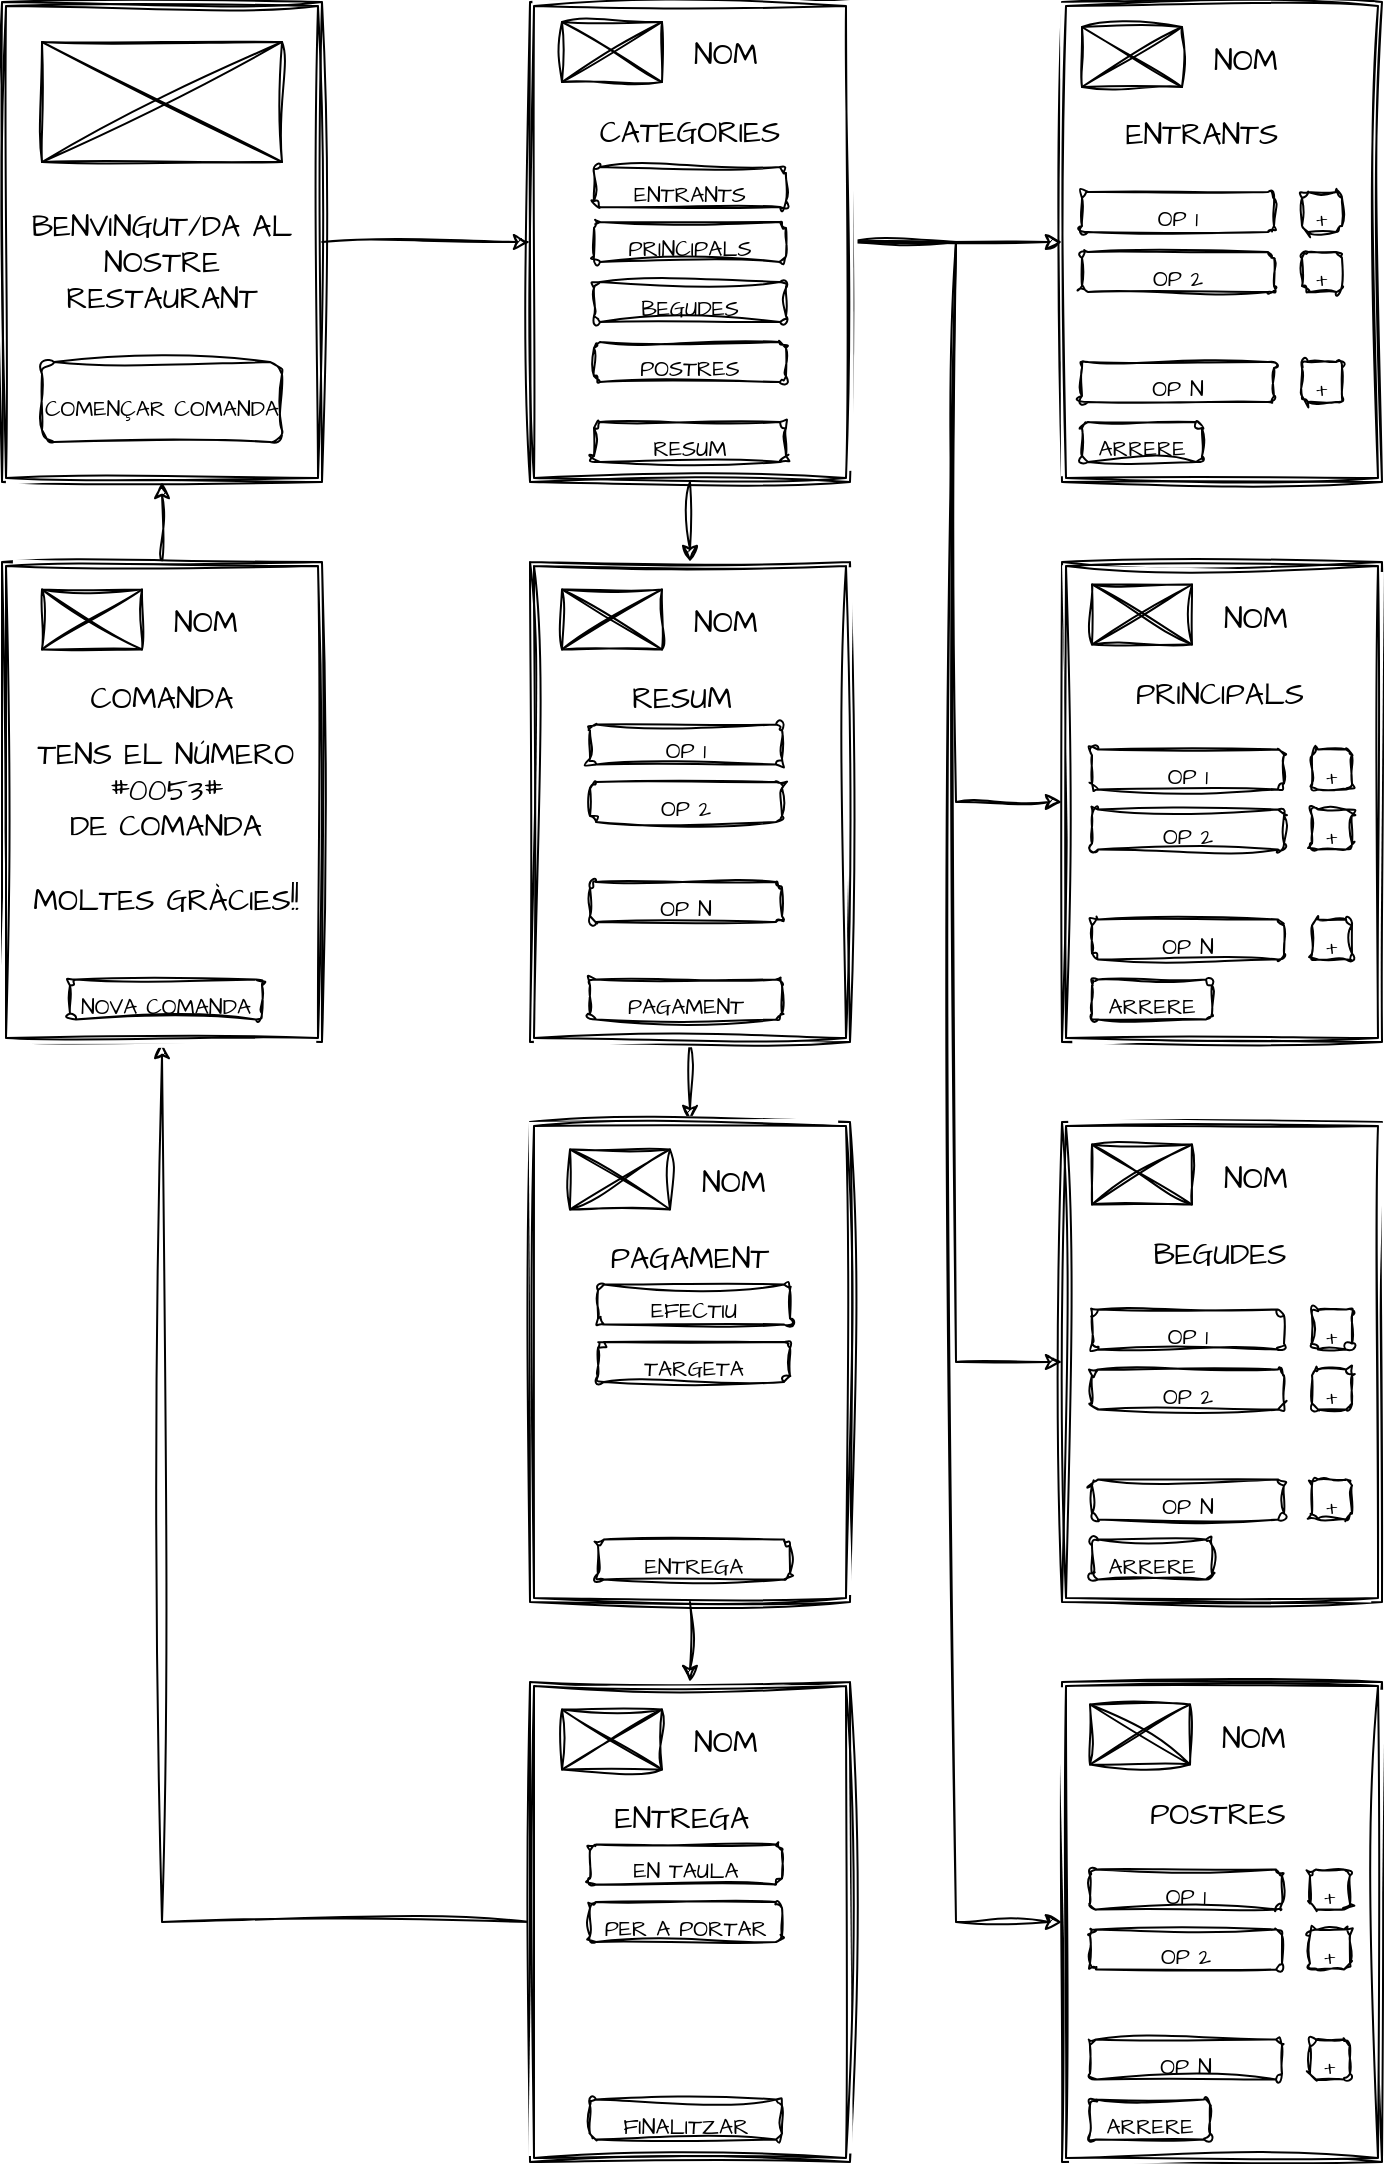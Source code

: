 <mxfile version="24.8.0" pages="2">
  <diagram name="Página-1" id="CTygpP-8bc_WyQTRSUwN">
    <mxGraphModel dx="1004" dy="681" grid="1" gridSize="10" guides="1" tooltips="1" connect="1" arrows="1" fold="1" page="1" pageScale="1" pageWidth="827" pageHeight="1169" background="#FFFFFF" math="0" shadow="0">
      <root>
        <mxCell id="0" />
        <mxCell id="1" parent="0" />
        <mxCell id="yVf2PdvwB_9qYCOQUIS2-22" style="edgeStyle=orthogonalEdgeStyle;rounded=0;sketch=1;hachureGap=4;jiggle=2;curveFitting=1;orthogonalLoop=1;jettySize=auto;html=1;exitX=1;exitY=0.5;exitDx=0;exitDy=0;entryX=0;entryY=0.5;entryDx=0;entryDy=0;fontFamily=Architects Daughter;fontSource=https%3A%2F%2Ffonts.googleapis.com%2Fcss%3Ffamily%3DArchitects%2BDaughter;" edge="1" parent="1" source="yVf2PdvwB_9qYCOQUIS2-1" target="yVf2PdvwB_9qYCOQUIS2-17">
          <mxGeometry relative="1" as="geometry" />
        </mxCell>
        <mxCell id="yVf2PdvwB_9qYCOQUIS2-1" value="" style="shape=ext;double=1;rounded=0;whiteSpace=wrap;html=1;sketch=1;hachureGap=4;jiggle=2;curveFitting=1;fontFamily=Architects Daughter;fontSource=https%3A%2F%2Ffonts.googleapis.com%2Fcss%3Ffamily%3DArchitects%2BDaughter;" vertex="1" parent="1">
          <mxGeometry x="70" y="40" width="160" height="240" as="geometry" />
        </mxCell>
        <mxCell id="32vbFz2OJwtw-bXXmQJ5-4" value="&lt;font style=&quot;font-size: 11px;&quot;&gt;COMENÇAR COMANDA&lt;/font&gt;" style="rounded=1;whiteSpace=wrap;html=1;hachureGap=4;fontFamily=Architects Daughter;fontSource=https%3A%2F%2Ffonts.googleapis.com%2Fcss%3Ffamily%3DArchitects%2BDaughter;fontSize=23;labelBackgroundColor=none;sketch=1;curveFitting=1;jiggle=2;" vertex="1" parent="1">
          <mxGeometry x="90" y="220" width="120" height="40" as="geometry" />
        </mxCell>
        <UserObject label="&lt;font style=&quot;font-size: 15px;&quot;&gt;BENVINGUT/DA AL&lt;/font&gt;&lt;div style=&quot;font-size: 15px;&quot;&gt;&lt;font style=&quot;font-size: 15px;&quot;&gt;NOSTRE RESTAURANT&lt;/font&gt;&lt;/div&gt;" treeRoot="1" id="xNfhqsjIUrV6enNWKIya-14">
          <mxCell style="whiteSpace=wrap;html=1;align=center;treeFolding=1;treeMoving=1;newEdgeStyle={&quot;edgeStyle&quot;:&quot;elbowEdgeStyle&quot;,&quot;startArrow&quot;:&quot;none&quot;,&quot;endArrow&quot;:&quot;none&quot;};sketch=1;hachureGap=4;jiggle=2;curveFitting=1;fontFamily=Architects Daughter;fontSource=https%3A%2F%2Ffonts.googleapis.com%2Fcss%3Ffamily%3DArchitects%2BDaughter;strokeColor=none;" vertex="1" parent="1">
            <mxGeometry x="80" y="140" width="140" height="60" as="geometry" />
          </mxCell>
        </UserObject>
        <mxCell id="yVf2PdvwB_9qYCOQUIS2-4" value="" style="shape=ext;double=1;rounded=0;whiteSpace=wrap;html=1;sketch=1;hachureGap=4;jiggle=2;curveFitting=1;fontFamily=Architects Daughter;fontSource=https%3A%2F%2Ffonts.googleapis.com%2Fcss%3Ffamily%3DArchitects%2BDaughter;" vertex="1" parent="1">
          <mxGeometry x="600" y="40" width="160" height="240" as="geometry" />
        </mxCell>
        <mxCell id="yVf2PdvwB_9qYCOQUIS2-14" value="" style="shape=ext;double=1;rounded=0;whiteSpace=wrap;html=1;sketch=1;hachureGap=4;jiggle=2;curveFitting=1;fontFamily=Architects Daughter;fontSource=https%3A%2F%2Ffonts.googleapis.com%2Fcss%3Ffamily%3DArchitects%2BDaughter;" vertex="1" parent="1">
          <mxGeometry x="600" y="320" width="160" height="240" as="geometry" />
        </mxCell>
        <mxCell id="yVf2PdvwB_9qYCOQUIS2-15" value="" style="shape=ext;double=1;rounded=0;whiteSpace=wrap;html=1;sketch=1;hachureGap=4;jiggle=2;curveFitting=1;fontFamily=Architects Daughter;fontSource=https%3A%2F%2Ffonts.googleapis.com%2Fcss%3Ffamily%3DArchitects%2BDaughter;" vertex="1" parent="1">
          <mxGeometry x="600" y="600" width="160" height="240" as="geometry" />
        </mxCell>
        <mxCell id="yVf2PdvwB_9qYCOQUIS2-16" value="" style="shape=ext;double=1;rounded=0;whiteSpace=wrap;html=1;sketch=1;hachureGap=4;jiggle=2;curveFitting=1;fontFamily=Architects Daughter;fontSource=https%3A%2F%2Ffonts.googleapis.com%2Fcss%3Ffamily%3DArchitects%2BDaughter;" vertex="1" parent="1">
          <mxGeometry x="600" y="880" width="160" height="240" as="geometry" />
        </mxCell>
        <mxCell id="yVf2PdvwB_9qYCOQUIS2-37" style="edgeStyle=orthogonalEdgeStyle;rounded=0;sketch=1;hachureGap=4;jiggle=2;curveFitting=1;orthogonalLoop=1;jettySize=auto;html=1;exitX=1;exitY=0.5;exitDx=0;exitDy=0;entryX=0;entryY=0.5;entryDx=0;entryDy=0;fontFamily=Architects Daughter;fontSource=https%3A%2F%2Ffonts.googleapis.com%2Fcss%3Ffamily%3DArchitects%2BDaughter;" edge="1" parent="1" source="yVf2PdvwB_9qYCOQUIS2-17" target="yVf2PdvwB_9qYCOQUIS2-4">
          <mxGeometry relative="1" as="geometry" />
        </mxCell>
        <mxCell id="yVf2PdvwB_9qYCOQUIS2-38" style="edgeStyle=orthogonalEdgeStyle;rounded=0;sketch=1;hachureGap=4;jiggle=2;curveFitting=1;orthogonalLoop=1;jettySize=auto;html=1;exitX=1;exitY=0.5;exitDx=0;exitDy=0;entryX=0;entryY=0.5;entryDx=0;entryDy=0;fontFamily=Architects Daughter;fontSource=https%3A%2F%2Ffonts.googleapis.com%2Fcss%3Ffamily%3DArchitects%2BDaughter;" edge="1" parent="1" source="yVf2PdvwB_9qYCOQUIS2-17" target="yVf2PdvwB_9qYCOQUIS2-14">
          <mxGeometry relative="1" as="geometry" />
        </mxCell>
        <mxCell id="yVf2PdvwB_9qYCOQUIS2-39" style="edgeStyle=orthogonalEdgeStyle;rounded=0;sketch=1;hachureGap=4;jiggle=2;curveFitting=1;orthogonalLoop=1;jettySize=auto;html=1;exitX=1;exitY=0.5;exitDx=0;exitDy=0;entryX=0;entryY=0.5;entryDx=0;entryDy=0;fontFamily=Architects Daughter;fontSource=https%3A%2F%2Ffonts.googleapis.com%2Fcss%3Ffamily%3DArchitects%2BDaughter;" edge="1" parent="1" source="yVf2PdvwB_9qYCOQUIS2-17" target="yVf2PdvwB_9qYCOQUIS2-15">
          <mxGeometry relative="1" as="geometry" />
        </mxCell>
        <mxCell id="yVf2PdvwB_9qYCOQUIS2-40" style="edgeStyle=orthogonalEdgeStyle;rounded=0;sketch=1;hachureGap=4;jiggle=2;curveFitting=1;orthogonalLoop=1;jettySize=auto;html=1;exitX=1;exitY=0.5;exitDx=0;exitDy=0;fontFamily=Architects Daughter;fontSource=https%3A%2F%2Ffonts.googleapis.com%2Fcss%3Ffamily%3DArchitects%2BDaughter;entryX=0;entryY=0.5;entryDx=0;entryDy=0;" edge="1" parent="1" source="yVf2PdvwB_9qYCOQUIS2-17" target="yVf2PdvwB_9qYCOQUIS2-16">
          <mxGeometry relative="1" as="geometry">
            <mxPoint x="560" y="600" as="targetPoint" />
          </mxGeometry>
        </mxCell>
        <mxCell id="yVf2PdvwB_9qYCOQUIS2-45" style="edgeStyle=orthogonalEdgeStyle;rounded=0;sketch=1;hachureGap=4;jiggle=2;curveFitting=1;orthogonalLoop=1;jettySize=auto;html=1;exitX=0.5;exitY=1;exitDx=0;exitDy=0;entryX=0.5;entryY=0;entryDx=0;entryDy=0;fontFamily=Architects Daughter;fontSource=https%3A%2F%2Ffonts.googleapis.com%2Fcss%3Ffamily%3DArchitects%2BDaughter;" edge="1" parent="1" source="yVf2PdvwB_9qYCOQUIS2-17" target="yVf2PdvwB_9qYCOQUIS2-18">
          <mxGeometry relative="1" as="geometry" />
        </mxCell>
        <mxCell id="yVf2PdvwB_9qYCOQUIS2-17" value="" style="shape=ext;double=1;rounded=0;whiteSpace=wrap;html=1;sketch=1;hachureGap=4;jiggle=2;curveFitting=1;fontFamily=Architects Daughter;fontSource=https%3A%2F%2Ffonts.googleapis.com%2Fcss%3Ffamily%3DArchitects%2BDaughter;" vertex="1" parent="1">
          <mxGeometry x="334" y="40" width="160" height="240" as="geometry" />
        </mxCell>
        <mxCell id="yVf2PdvwB_9qYCOQUIS2-46" style="edgeStyle=orthogonalEdgeStyle;rounded=0;sketch=1;hachureGap=4;jiggle=2;curveFitting=1;orthogonalLoop=1;jettySize=auto;html=1;exitX=0.5;exitY=1;exitDx=0;exitDy=0;entryX=0.5;entryY=0;entryDx=0;entryDy=0;fontFamily=Architects Daughter;fontSource=https%3A%2F%2Ffonts.googleapis.com%2Fcss%3Ffamily%3DArchitects%2BDaughter;" edge="1" parent="1" source="yVf2PdvwB_9qYCOQUIS2-18" target="yVf2PdvwB_9qYCOQUIS2-19">
          <mxGeometry relative="1" as="geometry" />
        </mxCell>
        <mxCell id="yVf2PdvwB_9qYCOQUIS2-18" value="" style="shape=ext;double=1;rounded=0;whiteSpace=wrap;html=1;sketch=1;hachureGap=4;jiggle=2;curveFitting=1;fontFamily=Architects Daughter;fontSource=https%3A%2F%2Ffonts.googleapis.com%2Fcss%3Ffamily%3DArchitects%2BDaughter;" vertex="1" parent="1">
          <mxGeometry x="334" y="320" width="160" height="240" as="geometry" />
        </mxCell>
        <mxCell id="yVf2PdvwB_9qYCOQUIS2-47" style="edgeStyle=orthogonalEdgeStyle;rounded=0;sketch=1;hachureGap=4;jiggle=2;curveFitting=1;orthogonalLoop=1;jettySize=auto;html=1;exitX=0.5;exitY=1;exitDx=0;exitDy=0;fontFamily=Architects Daughter;fontSource=https%3A%2F%2Ffonts.googleapis.com%2Fcss%3Ffamily%3DArchitects%2BDaughter;" edge="1" parent="1" source="yVf2PdvwB_9qYCOQUIS2-19" target="yVf2PdvwB_9qYCOQUIS2-20">
          <mxGeometry relative="1" as="geometry" />
        </mxCell>
        <mxCell id="yVf2PdvwB_9qYCOQUIS2-19" value="" style="shape=ext;double=1;rounded=0;whiteSpace=wrap;html=1;sketch=1;hachureGap=4;jiggle=2;curveFitting=1;fontFamily=Architects Daughter;fontSource=https%3A%2F%2Ffonts.googleapis.com%2Fcss%3Ffamily%3DArchitects%2BDaughter;" vertex="1" parent="1">
          <mxGeometry x="334" y="600" width="160" height="240" as="geometry" />
        </mxCell>
        <mxCell id="yVf2PdvwB_9qYCOQUIS2-41" style="edgeStyle=orthogonalEdgeStyle;rounded=0;sketch=1;hachureGap=4;jiggle=2;curveFitting=1;orthogonalLoop=1;jettySize=auto;html=1;exitX=0;exitY=0.5;exitDx=0;exitDy=0;fontFamily=Architects Daughter;fontSource=https%3A%2F%2Ffonts.googleapis.com%2Fcss%3Ffamily%3DArchitects%2BDaughter;" edge="1" parent="1" source="yVf2PdvwB_9qYCOQUIS2-20" target="yVf2PdvwB_9qYCOQUIS2-21">
          <mxGeometry relative="1" as="geometry" />
        </mxCell>
        <mxCell id="yVf2PdvwB_9qYCOQUIS2-20" value="" style="shape=ext;double=1;rounded=0;whiteSpace=wrap;html=1;sketch=1;hachureGap=4;jiggle=2;curveFitting=1;fontFamily=Architects Daughter;fontSource=https%3A%2F%2Ffonts.googleapis.com%2Fcss%3Ffamily%3DArchitects%2BDaughter;" vertex="1" parent="1">
          <mxGeometry x="334" y="880" width="160" height="240" as="geometry" />
        </mxCell>
        <mxCell id="yVf2PdvwB_9qYCOQUIS2-42" style="edgeStyle=orthogonalEdgeStyle;rounded=0;sketch=1;hachureGap=4;jiggle=2;curveFitting=1;orthogonalLoop=1;jettySize=auto;html=1;exitX=0.5;exitY=0;exitDx=0;exitDy=0;entryX=0.5;entryY=1;entryDx=0;entryDy=0;fontFamily=Architects Daughter;fontSource=https%3A%2F%2Ffonts.googleapis.com%2Fcss%3Ffamily%3DArchitects%2BDaughter;" edge="1" parent="1" source="yVf2PdvwB_9qYCOQUIS2-21" target="yVf2PdvwB_9qYCOQUIS2-1">
          <mxGeometry relative="1" as="geometry" />
        </mxCell>
        <mxCell id="yVf2PdvwB_9qYCOQUIS2-21" value="" style="shape=ext;double=1;rounded=0;whiteSpace=wrap;html=1;sketch=1;hachureGap=4;jiggle=2;curveFitting=1;fontFamily=Architects Daughter;fontSource=https%3A%2F%2Ffonts.googleapis.com%2Fcss%3Ffamily%3DArchitects%2BDaughter;" vertex="1" parent="1">
          <mxGeometry x="70" y="320" width="160" height="240" as="geometry" />
        </mxCell>
        <mxCell id="yVf2PdvwB_9qYCOQUIS2-24" value="" style="group" vertex="1" connectable="0" parent="1">
          <mxGeometry x="90" y="60" width="120" height="60" as="geometry" />
        </mxCell>
        <mxCell id="32vbFz2OJwtw-bXXmQJ5-1" value="" style="rounded=0;whiteSpace=wrap;html=1;hachureGap=4;fontFamily=Architects Daughter;fontSource=https%3A%2F%2Ffonts.googleapis.com%2Fcss%3Ffamily%3DArchitects%2BDaughter;labelBackgroundColor=none;sketch=1;curveFitting=1;jiggle=2;" vertex="1" parent="yVf2PdvwB_9qYCOQUIS2-24">
          <mxGeometry width="120" height="60" as="geometry" />
        </mxCell>
        <mxCell id="32vbFz2OJwtw-bXXmQJ5-2" value="" style="endArrow=none;html=1;rounded=1;hachureGap=4;fontFamily=Architects Daughter;fontSource=https%3A%2F%2Ffonts.googleapis.com%2Fcss%3Ffamily%3DArchitects%2BDaughter;entryX=0;entryY=0;entryDx=0;entryDy=0;exitX=1;exitY=1;exitDx=0;exitDy=0;labelBackgroundColor=none;fontColor=default;sketch=1;curveFitting=1;jiggle=2;" edge="1" parent="yVf2PdvwB_9qYCOQUIS2-24" source="32vbFz2OJwtw-bXXmQJ5-1" target="32vbFz2OJwtw-bXXmQJ5-1">
          <mxGeometry width="50" height="50" relative="1" as="geometry">
            <mxPoint x="300" y="530" as="sourcePoint" />
            <mxPoint x="350" y="480" as="targetPoint" />
          </mxGeometry>
        </mxCell>
        <mxCell id="32vbFz2OJwtw-bXXmQJ5-3" value="" style="endArrow=none;html=1;rounded=1;hachureGap=4;fontFamily=Architects Daughter;fontSource=https%3A%2F%2Ffonts.googleapis.com%2Fcss%3Ffamily%3DArchitects%2BDaughter;entryX=0;entryY=1;entryDx=0;entryDy=0;exitX=1;exitY=0;exitDx=0;exitDy=0;labelBackgroundColor=none;fontColor=default;sketch=1;curveFitting=1;jiggle=2;" edge="1" parent="yVf2PdvwB_9qYCOQUIS2-24" source="32vbFz2OJwtw-bXXmQJ5-1" target="32vbFz2OJwtw-bXXmQJ5-1">
          <mxGeometry width="50" height="50" relative="1" as="geometry">
            <mxPoint x="390" y="230" as="sourcePoint" />
            <mxPoint x="80" y="50" as="targetPoint" />
          </mxGeometry>
        </mxCell>
        <mxCell id="yVf2PdvwB_9qYCOQUIS2-25" value="" style="group" vertex="1" connectable="0" parent="1">
          <mxGeometry x="350" y="50" width="50" height="30" as="geometry" />
        </mxCell>
        <mxCell id="yVf2PdvwB_9qYCOQUIS2-26" value="" style="rounded=0;whiteSpace=wrap;html=1;hachureGap=4;fontFamily=Architects Daughter;fontSource=https%3A%2F%2Ffonts.googleapis.com%2Fcss%3Ffamily%3DArchitects%2BDaughter;labelBackgroundColor=none;sketch=1;curveFitting=1;jiggle=2;" vertex="1" parent="yVf2PdvwB_9qYCOQUIS2-25">
          <mxGeometry width="50" height="30" as="geometry" />
        </mxCell>
        <mxCell id="yVf2PdvwB_9qYCOQUIS2-27" value="" style="endArrow=none;html=1;rounded=1;hachureGap=4;fontFamily=Architects Daughter;fontSource=https%3A%2F%2Ffonts.googleapis.com%2Fcss%3Ffamily%3DArchitects%2BDaughter;entryX=0;entryY=0;entryDx=0;entryDy=0;exitX=1;exitY=1;exitDx=0;exitDy=0;labelBackgroundColor=none;fontColor=default;sketch=1;curveFitting=1;jiggle=2;" edge="1" parent="yVf2PdvwB_9qYCOQUIS2-25" source="yVf2PdvwB_9qYCOQUIS2-26" target="yVf2PdvwB_9qYCOQUIS2-26">
          <mxGeometry width="50" height="50" relative="1" as="geometry">
            <mxPoint x="125" y="265" as="sourcePoint" />
            <mxPoint x="145.833" y="240" as="targetPoint" />
          </mxGeometry>
        </mxCell>
        <mxCell id="yVf2PdvwB_9qYCOQUIS2-28" value="" style="endArrow=none;html=1;rounded=1;hachureGap=4;fontFamily=Architects Daughter;fontSource=https%3A%2F%2Ffonts.googleapis.com%2Fcss%3Ffamily%3DArchitects%2BDaughter;entryX=0;entryY=1;entryDx=0;entryDy=0;exitX=1;exitY=0;exitDx=0;exitDy=0;labelBackgroundColor=none;fontColor=default;sketch=1;curveFitting=1;jiggle=2;" edge="1" parent="yVf2PdvwB_9qYCOQUIS2-25" source="yVf2PdvwB_9qYCOQUIS2-26" target="yVf2PdvwB_9qYCOQUIS2-26">
          <mxGeometry width="50" height="50" relative="1" as="geometry">
            <mxPoint x="162.5" y="115" as="sourcePoint" />
            <mxPoint x="33.333" y="25" as="targetPoint" />
          </mxGeometry>
        </mxCell>
        <UserObject label="&lt;span style=&quot;font-size: 15px;&quot;&gt;NOM&lt;/span&gt;" treeRoot="1" id="yVf2PdvwB_9qYCOQUIS2-29">
          <mxCell style="whiteSpace=wrap;html=1;align=left;treeFolding=1;treeMoving=1;newEdgeStyle={&quot;edgeStyle&quot;:&quot;elbowEdgeStyle&quot;,&quot;startArrow&quot;:&quot;none&quot;,&quot;endArrow&quot;:&quot;none&quot;};sketch=1;hachureGap=4;jiggle=2;curveFitting=1;fontFamily=Architects Daughter;fontSource=https%3A%2F%2Ffonts.googleapis.com%2Fcss%3Ffamily%3DArchitects%2BDaughter;strokeColor=none;" vertex="1" parent="1">
            <mxGeometry x="414" y="52.5" width="56" height="27.5" as="geometry" />
          </mxCell>
        </UserObject>
        <UserObject label="&lt;span style=&quot;font-size: 15px;&quot;&gt;CATEGORIES&lt;/span&gt;" treeRoot="1" id="yVf2PdvwB_9qYCOQUIS2-31">
          <mxCell style="whiteSpace=wrap;html=1;align=center;treeFolding=1;treeMoving=1;newEdgeStyle={&quot;edgeStyle&quot;:&quot;elbowEdgeStyle&quot;,&quot;startArrow&quot;:&quot;none&quot;,&quot;endArrow&quot;:&quot;none&quot;};sketch=1;hachureGap=4;jiggle=2;curveFitting=1;fontFamily=Architects Daughter;fontSource=https%3A%2F%2Ffonts.googleapis.com%2Fcss%3Ffamily%3DArchitects%2BDaughter;strokeColor=none;" vertex="1" parent="1">
            <mxGeometry x="364" y="90" width="100" height="30" as="geometry" />
          </mxCell>
        </UserObject>
        <mxCell id="yVf2PdvwB_9qYCOQUIS2-32" value="&lt;font style=&quot;font-size: 11px;&quot;&gt;ENTRANTS&lt;/font&gt;" style="rounded=1;whiteSpace=wrap;html=1;hachureGap=4;fontFamily=Architects Daughter;fontSource=https%3A%2F%2Ffonts.googleapis.com%2Fcss%3Ffamily%3DArchitects%2BDaughter;fontSize=23;labelBackgroundColor=none;sketch=1;curveFitting=1;jiggle=2;" vertex="1" parent="1">
          <mxGeometry x="366" y="122.5" width="96" height="20" as="geometry" />
        </mxCell>
        <mxCell id="yVf2PdvwB_9qYCOQUIS2-33" value="&lt;font style=&quot;font-size: 11px;&quot;&gt;PRINCIPALS&lt;/font&gt;&lt;span style=&quot;caret-color: rgba(0, 0, 0, 0); color: rgba(0, 0, 0, 0); font-family: monospace; font-size: 0px; text-align: start; white-space: nowrap;&quot;&gt;%3CmxGraphModel%3E%3Croot%3E%3CmxCell%20id%3D%220%22%2F%3E%3CmxCell%20id%3D%221%22%20parent%3D%220%22%2F%3E%3CmxCell%20id%3D%222%22%20value%3D%22%26lt%3Bfont%20style%3D%26quot%3Bfont-size%3A%2011px%3B%26quot%3B%26gt%3BBEGUDES%26lt%3B%2Ffont%26gt%3B%22%20style%3D%22rounded%3D1%3BwhiteSpace%3Dwrap%3Bhtml%3D1%3BhachureGap%3D4%3BfontFamily%3DArchitects%20Daughter%3BfontSource%3Dhttps%253A%252F%252Ffonts.googleapis.com%252Fcss%253Ffamily%253DArchitects%252BDaughter%3BfontSize%3D23%3BlabelBackgroundColor%3Dnone%3Bsketch%3D1%3BcurveFitting%3D1%3Bjiggle%3D2%3B%22%20vertex%3D%221%22%20parent%3D%221%22%3E%3CmxGeometry%20x%3D%22366%22%20y%3D%22130%22%20width%3D%2296%22%20height%3D%2220%22%20as%3D%22geometry%22%2F%3E%3C%2FmxCell%3E%3C%2Froot%3E%3C%2FmxGraphModel%3E&lt;/span&gt;" style="rounded=1;whiteSpace=wrap;html=1;hachureGap=4;fontFamily=Architects Daughter;fontSource=https%3A%2F%2Ffonts.googleapis.com%2Fcss%3Ffamily%3DArchitects%2BDaughter;fontSize=23;labelBackgroundColor=none;sketch=1;curveFitting=1;jiggle=2;" vertex="1" parent="1">
          <mxGeometry x="366" y="150" width="96" height="20" as="geometry" />
        </mxCell>
        <mxCell id="yVf2PdvwB_9qYCOQUIS2-35" value="&lt;span style=&quot;font-size: 11px;&quot;&gt;BEGUDES&lt;/span&gt;" style="rounded=1;whiteSpace=wrap;html=1;hachureGap=4;fontFamily=Architects Daughter;fontSource=https%3A%2F%2Ffonts.googleapis.com%2Fcss%3Ffamily%3DArchitects%2BDaughter;fontSize=23;labelBackgroundColor=none;sketch=1;curveFitting=1;jiggle=2;" vertex="1" parent="1">
          <mxGeometry x="366" y="180" width="96" height="20" as="geometry" />
        </mxCell>
        <mxCell id="yVf2PdvwB_9qYCOQUIS2-36" value="&lt;span style=&quot;font-size: 11px;&quot;&gt;POSTRES&lt;/span&gt;" style="rounded=1;whiteSpace=wrap;html=1;hachureGap=4;fontFamily=Architects Daughter;fontSource=https%3A%2F%2Ffonts.googleapis.com%2Fcss%3Ffamily%3DArchitects%2BDaughter;fontSize=23;labelBackgroundColor=none;sketch=1;curveFitting=1;jiggle=2;" vertex="1" parent="1">
          <mxGeometry x="366" y="210" width="96" height="20" as="geometry" />
        </mxCell>
        <mxCell id="yVf2PdvwB_9qYCOQUIS2-43" value="&lt;span style=&quot;font-size: 11px;&quot;&gt;ARRERE&lt;/span&gt;" style="rounded=1;whiteSpace=wrap;html=1;hachureGap=4;fontFamily=Architects Daughter;fontSource=https%3A%2F%2Ffonts.googleapis.com%2Fcss%3Ffamily%3DArchitects%2BDaughter;fontSize=23;labelBackgroundColor=none;sketch=1;curveFitting=1;jiggle=2;" vertex="1" parent="1">
          <mxGeometry x="610" y="250" width="60" height="20" as="geometry" />
        </mxCell>
        <mxCell id="yVf2PdvwB_9qYCOQUIS2-48" value="" style="group" vertex="1" connectable="0" parent="1">
          <mxGeometry x="610" y="52.5" width="50" height="30" as="geometry" />
        </mxCell>
        <mxCell id="yVf2PdvwB_9qYCOQUIS2-49" value="" style="rounded=0;whiteSpace=wrap;html=1;hachureGap=4;fontFamily=Architects Daughter;fontSource=https%3A%2F%2Ffonts.googleapis.com%2Fcss%3Ffamily%3DArchitects%2BDaughter;labelBackgroundColor=none;sketch=1;curveFitting=1;jiggle=2;" vertex="1" parent="yVf2PdvwB_9qYCOQUIS2-48">
          <mxGeometry width="50" height="30" as="geometry" />
        </mxCell>
        <mxCell id="yVf2PdvwB_9qYCOQUIS2-50" value="" style="endArrow=none;html=1;rounded=1;hachureGap=4;fontFamily=Architects Daughter;fontSource=https%3A%2F%2Ffonts.googleapis.com%2Fcss%3Ffamily%3DArchitects%2BDaughter;entryX=0;entryY=0;entryDx=0;entryDy=0;exitX=1;exitY=1;exitDx=0;exitDy=0;labelBackgroundColor=none;fontColor=default;sketch=1;curveFitting=1;jiggle=2;" edge="1" parent="yVf2PdvwB_9qYCOQUIS2-48" source="yVf2PdvwB_9qYCOQUIS2-49" target="yVf2PdvwB_9qYCOQUIS2-49">
          <mxGeometry width="50" height="50" relative="1" as="geometry">
            <mxPoint x="125" y="265" as="sourcePoint" />
            <mxPoint x="145.833" y="240" as="targetPoint" />
          </mxGeometry>
        </mxCell>
        <mxCell id="yVf2PdvwB_9qYCOQUIS2-51" value="" style="endArrow=none;html=1;rounded=1;hachureGap=4;fontFamily=Architects Daughter;fontSource=https%3A%2F%2Ffonts.googleapis.com%2Fcss%3Ffamily%3DArchitects%2BDaughter;entryX=0;entryY=1;entryDx=0;entryDy=0;exitX=1;exitY=0;exitDx=0;exitDy=0;labelBackgroundColor=none;fontColor=default;sketch=1;curveFitting=1;jiggle=2;" edge="1" parent="yVf2PdvwB_9qYCOQUIS2-48" source="yVf2PdvwB_9qYCOQUIS2-49" target="yVf2PdvwB_9qYCOQUIS2-49">
          <mxGeometry width="50" height="50" relative="1" as="geometry">
            <mxPoint x="162.5" y="115" as="sourcePoint" />
            <mxPoint x="33.333" y="25" as="targetPoint" />
          </mxGeometry>
        </mxCell>
        <UserObject label="&lt;span style=&quot;font-size: 15px;&quot;&gt;NOM&lt;/span&gt;" treeRoot="1" id="yVf2PdvwB_9qYCOQUIS2-52">
          <mxCell style="whiteSpace=wrap;html=1;align=left;treeFolding=1;treeMoving=1;newEdgeStyle={&quot;edgeStyle&quot;:&quot;elbowEdgeStyle&quot;,&quot;startArrow&quot;:&quot;none&quot;,&quot;endArrow&quot;:&quot;none&quot;};sketch=1;hachureGap=4;jiggle=2;curveFitting=1;fontFamily=Architects Daughter;fontSource=https%3A%2F%2Ffonts.googleapis.com%2Fcss%3Ffamily%3DArchitects%2BDaughter;strokeColor=none;" vertex="1" parent="1">
            <mxGeometry x="674" y="55" width="56" height="27.5" as="geometry" />
          </mxCell>
        </UserObject>
        <UserObject label="&lt;span style=&quot;font-size: 15px;&quot;&gt;ENTRANTS&lt;/span&gt;" treeRoot="1" id="yVf2PdvwB_9qYCOQUIS2-53">
          <mxCell style="whiteSpace=wrap;html=1;align=center;treeFolding=1;treeMoving=1;newEdgeStyle={&quot;edgeStyle&quot;:&quot;elbowEdgeStyle&quot;,&quot;startArrow&quot;:&quot;none&quot;,&quot;endArrow&quot;:&quot;none&quot;};sketch=1;hachureGap=4;jiggle=2;curveFitting=1;fontFamily=Architects Daughter;fontSource=https%3A%2F%2Ffonts.googleapis.com%2Fcss%3Ffamily%3DArchitects%2BDaughter;strokeColor=none;" vertex="1" parent="1">
            <mxGeometry x="624" y="92.5" width="91.67" height="27.5" as="geometry" />
          </mxCell>
        </UserObject>
        <mxCell id="yVf2PdvwB_9qYCOQUIS2-54" value="&lt;span style=&quot;font-size: 11px;&quot;&gt;OP 1&lt;/span&gt;" style="rounded=1;whiteSpace=wrap;html=1;hachureGap=4;fontFamily=Architects Daughter;fontSource=https%3A%2F%2Ffonts.googleapis.com%2Fcss%3Ffamily%3DArchitects%2BDaughter;fontSize=23;labelBackgroundColor=none;sketch=1;curveFitting=1;jiggle=2;" vertex="1" parent="1">
          <mxGeometry x="610" y="135" width="96" height="20" as="geometry" />
        </mxCell>
        <mxCell id="yVf2PdvwB_9qYCOQUIS2-55" value="&lt;span style=&quot;font-size: 11px;&quot;&gt;OP 2&lt;/span&gt;" style="rounded=1;whiteSpace=wrap;html=1;hachureGap=4;fontFamily=Architects Daughter;fontSource=https%3A%2F%2Ffonts.googleapis.com%2Fcss%3Ffamily%3DArchitects%2BDaughter;fontSize=23;labelBackgroundColor=none;sketch=1;curveFitting=1;jiggle=2;" vertex="1" parent="1">
          <mxGeometry x="610" y="165" width="96" height="20" as="geometry" />
        </mxCell>
        <mxCell id="yVf2PdvwB_9qYCOQUIS2-56" value="&lt;span style=&quot;font-size: 11px;&quot;&gt;OP N&lt;/span&gt;" style="rounded=1;whiteSpace=wrap;html=1;hachureGap=4;fontFamily=Architects Daughter;fontSource=https%3A%2F%2Ffonts.googleapis.com%2Fcss%3Ffamily%3DArchitects%2BDaughter;fontSize=23;labelBackgroundColor=none;sketch=1;curveFitting=1;jiggle=2;" vertex="1" parent="1">
          <mxGeometry x="610" y="220" width="96" height="20" as="geometry" />
        </mxCell>
        <mxCell id="yVf2PdvwB_9qYCOQUIS2-57" value="&lt;span style=&quot;font-size: 11px;&quot;&gt;+&lt;/span&gt;" style="rounded=1;whiteSpace=wrap;html=1;hachureGap=4;fontFamily=Architects Daughter;fontSource=https%3A%2F%2Ffonts.googleapis.com%2Fcss%3Ffamily%3DArchitects%2BDaughter;fontSize=23;labelBackgroundColor=none;sketch=1;curveFitting=1;jiggle=2;" vertex="1" parent="1">
          <mxGeometry x="720" y="135" width="20" height="20" as="geometry" />
        </mxCell>
        <mxCell id="yVf2PdvwB_9qYCOQUIS2-58" value="&lt;span style=&quot;font-size: 11px;&quot;&gt;+&lt;/span&gt;" style="rounded=1;whiteSpace=wrap;html=1;hachureGap=4;fontFamily=Architects Daughter;fontSource=https%3A%2F%2Ffonts.googleapis.com%2Fcss%3Ffamily%3DArchitects%2BDaughter;fontSize=23;labelBackgroundColor=none;sketch=1;curveFitting=1;jiggle=2;" vertex="1" parent="1">
          <mxGeometry x="720" y="165" width="20" height="20" as="geometry" />
        </mxCell>
        <mxCell id="yVf2PdvwB_9qYCOQUIS2-59" value="&lt;span style=&quot;font-size: 11px;&quot;&gt;+&lt;/span&gt;" style="rounded=1;whiteSpace=wrap;html=1;hachureGap=4;fontFamily=Architects Daughter;fontSource=https%3A%2F%2Ffonts.googleapis.com%2Fcss%3Ffamily%3DArchitects%2BDaughter;fontSize=23;labelBackgroundColor=none;sketch=1;curveFitting=1;jiggle=2;" vertex="1" parent="1">
          <mxGeometry x="720" y="220" width="20" height="20" as="geometry" />
        </mxCell>
        <mxCell id="yVf2PdvwB_9qYCOQUIS2-60" value="&lt;span style=&quot;font-size: 11px;&quot;&gt;ARRERE&lt;/span&gt;" style="rounded=1;whiteSpace=wrap;html=1;hachureGap=4;fontFamily=Architects Daughter;fontSource=https%3A%2F%2Ffonts.googleapis.com%2Fcss%3Ffamily%3DArchitects%2BDaughter;fontSize=23;labelBackgroundColor=none;sketch=1;curveFitting=1;jiggle=2;" vertex="1" parent="1">
          <mxGeometry x="615" y="528.75" width="60" height="20" as="geometry" />
        </mxCell>
        <mxCell id="yVf2PdvwB_9qYCOQUIS2-61" value="" style="group" vertex="1" connectable="0" parent="1">
          <mxGeometry x="615" y="331.25" width="50" height="30" as="geometry" />
        </mxCell>
        <mxCell id="yVf2PdvwB_9qYCOQUIS2-62" value="" style="rounded=0;whiteSpace=wrap;html=1;hachureGap=4;fontFamily=Architects Daughter;fontSource=https%3A%2F%2Ffonts.googleapis.com%2Fcss%3Ffamily%3DArchitects%2BDaughter;labelBackgroundColor=none;sketch=1;curveFitting=1;jiggle=2;" vertex="1" parent="yVf2PdvwB_9qYCOQUIS2-61">
          <mxGeometry width="50" height="30" as="geometry" />
        </mxCell>
        <mxCell id="yVf2PdvwB_9qYCOQUIS2-63" value="" style="endArrow=none;html=1;rounded=1;hachureGap=4;fontFamily=Architects Daughter;fontSource=https%3A%2F%2Ffonts.googleapis.com%2Fcss%3Ffamily%3DArchitects%2BDaughter;entryX=0;entryY=0;entryDx=0;entryDy=0;exitX=1;exitY=1;exitDx=0;exitDy=0;labelBackgroundColor=none;fontColor=default;sketch=1;curveFitting=1;jiggle=2;" edge="1" parent="yVf2PdvwB_9qYCOQUIS2-61" source="yVf2PdvwB_9qYCOQUIS2-62" target="yVf2PdvwB_9qYCOQUIS2-62">
          <mxGeometry width="50" height="50" relative="1" as="geometry">
            <mxPoint x="125" y="265" as="sourcePoint" />
            <mxPoint x="145.833" y="240" as="targetPoint" />
          </mxGeometry>
        </mxCell>
        <mxCell id="yVf2PdvwB_9qYCOQUIS2-64" value="" style="endArrow=none;html=1;rounded=1;hachureGap=4;fontFamily=Architects Daughter;fontSource=https%3A%2F%2Ffonts.googleapis.com%2Fcss%3Ffamily%3DArchitects%2BDaughter;entryX=0;entryY=1;entryDx=0;entryDy=0;exitX=1;exitY=0;exitDx=0;exitDy=0;labelBackgroundColor=none;fontColor=default;sketch=1;curveFitting=1;jiggle=2;" edge="1" parent="yVf2PdvwB_9qYCOQUIS2-61" source="yVf2PdvwB_9qYCOQUIS2-62" target="yVf2PdvwB_9qYCOQUIS2-62">
          <mxGeometry width="50" height="50" relative="1" as="geometry">
            <mxPoint x="162.5" y="115" as="sourcePoint" />
            <mxPoint x="33.333" y="25" as="targetPoint" />
          </mxGeometry>
        </mxCell>
        <UserObject label="&lt;span style=&quot;font-size: 15px;&quot;&gt;NOM&lt;/span&gt;" treeRoot="1" id="yVf2PdvwB_9qYCOQUIS2-65">
          <mxCell style="whiteSpace=wrap;html=1;align=left;treeFolding=1;treeMoving=1;newEdgeStyle={&quot;edgeStyle&quot;:&quot;elbowEdgeStyle&quot;,&quot;startArrow&quot;:&quot;none&quot;,&quot;endArrow&quot;:&quot;none&quot;};sketch=1;hachureGap=4;jiggle=2;curveFitting=1;fontFamily=Architects Daughter;fontSource=https%3A%2F%2Ffonts.googleapis.com%2Fcss%3Ffamily%3DArchitects%2BDaughter;strokeColor=none;" vertex="1" parent="1">
            <mxGeometry x="679" y="333.75" width="56" height="27.5" as="geometry" />
          </mxCell>
        </UserObject>
        <UserObject label="&lt;span style=&quot;font-size: 15px;&quot;&gt;PRINCIPALS&lt;/span&gt;" treeRoot="1" id="yVf2PdvwB_9qYCOQUIS2-66">
          <mxCell style="whiteSpace=wrap;html=1;align=center;treeFolding=1;treeMoving=1;newEdgeStyle={&quot;edgeStyle&quot;:&quot;elbowEdgeStyle&quot;,&quot;startArrow&quot;:&quot;none&quot;,&quot;endArrow&quot;:&quot;none&quot;};sketch=1;hachureGap=4;jiggle=2;curveFitting=1;fontFamily=Architects Daughter;fontSource=https%3A%2F%2Ffonts.googleapis.com%2Fcss%3Ffamily%3DArchitects%2BDaughter;strokeColor=none;" vertex="1" parent="1">
            <mxGeometry x="629" y="371.25" width="100" height="30" as="geometry" />
          </mxCell>
        </UserObject>
        <mxCell id="yVf2PdvwB_9qYCOQUIS2-67" value="&lt;span style=&quot;font-size: 11px;&quot;&gt;OP 1&lt;/span&gt;" style="rounded=1;whiteSpace=wrap;html=1;hachureGap=4;fontFamily=Architects Daughter;fontSource=https%3A%2F%2Ffonts.googleapis.com%2Fcss%3Ffamily%3DArchitects%2BDaughter;fontSize=23;labelBackgroundColor=none;sketch=1;curveFitting=1;jiggle=2;" vertex="1" parent="1">
          <mxGeometry x="615" y="413.75" width="96" height="20" as="geometry" />
        </mxCell>
        <mxCell id="yVf2PdvwB_9qYCOQUIS2-68" value="&lt;span style=&quot;font-size: 11px;&quot;&gt;OP 2&lt;/span&gt;" style="rounded=1;whiteSpace=wrap;html=1;hachureGap=4;fontFamily=Architects Daughter;fontSource=https%3A%2F%2Ffonts.googleapis.com%2Fcss%3Ffamily%3DArchitects%2BDaughter;fontSize=23;labelBackgroundColor=none;sketch=1;curveFitting=1;jiggle=2;" vertex="1" parent="1">
          <mxGeometry x="615" y="443.75" width="96" height="20" as="geometry" />
        </mxCell>
        <mxCell id="yVf2PdvwB_9qYCOQUIS2-69" value="&lt;span style=&quot;font-size: 11px;&quot;&gt;OP N&lt;/span&gt;" style="rounded=1;whiteSpace=wrap;html=1;hachureGap=4;fontFamily=Architects Daughter;fontSource=https%3A%2F%2Ffonts.googleapis.com%2Fcss%3Ffamily%3DArchitects%2BDaughter;fontSize=23;labelBackgroundColor=none;sketch=1;curveFitting=1;jiggle=2;" vertex="1" parent="1">
          <mxGeometry x="615" y="498.75" width="96" height="20" as="geometry" />
        </mxCell>
        <mxCell id="yVf2PdvwB_9qYCOQUIS2-70" value="&lt;span style=&quot;font-size: 11px;&quot;&gt;+&lt;/span&gt;" style="rounded=1;whiteSpace=wrap;html=1;hachureGap=4;fontFamily=Architects Daughter;fontSource=https%3A%2F%2Ffonts.googleapis.com%2Fcss%3Ffamily%3DArchitects%2BDaughter;fontSize=23;labelBackgroundColor=none;sketch=1;curveFitting=1;jiggle=2;" vertex="1" parent="1">
          <mxGeometry x="725" y="413.75" width="20" height="20" as="geometry" />
        </mxCell>
        <mxCell id="yVf2PdvwB_9qYCOQUIS2-71" value="&lt;span style=&quot;font-size: 11px;&quot;&gt;+&lt;/span&gt;" style="rounded=1;whiteSpace=wrap;html=1;hachureGap=4;fontFamily=Architects Daughter;fontSource=https%3A%2F%2Ffonts.googleapis.com%2Fcss%3Ffamily%3DArchitects%2BDaughter;fontSize=23;labelBackgroundColor=none;sketch=1;curveFitting=1;jiggle=2;" vertex="1" parent="1">
          <mxGeometry x="725" y="443.75" width="20" height="20" as="geometry" />
        </mxCell>
        <mxCell id="yVf2PdvwB_9qYCOQUIS2-72" value="&lt;span style=&quot;font-size: 11px;&quot;&gt;+&lt;/span&gt;" style="rounded=1;whiteSpace=wrap;html=1;hachureGap=4;fontFamily=Architects Daughter;fontSource=https%3A%2F%2Ffonts.googleapis.com%2Fcss%3Ffamily%3DArchitects%2BDaughter;fontSize=23;labelBackgroundColor=none;sketch=1;curveFitting=1;jiggle=2;" vertex="1" parent="1">
          <mxGeometry x="725" y="498.75" width="20" height="20" as="geometry" />
        </mxCell>
        <mxCell id="yVf2PdvwB_9qYCOQUIS2-73" value="&lt;span style=&quot;font-size: 11px;&quot;&gt;ARRERE&lt;/span&gt;" style="rounded=1;whiteSpace=wrap;html=1;hachureGap=4;fontFamily=Architects Daughter;fontSource=https%3A%2F%2Ffonts.googleapis.com%2Fcss%3Ffamily%3DArchitects%2BDaughter;fontSize=23;labelBackgroundColor=none;sketch=1;curveFitting=1;jiggle=2;" vertex="1" parent="1">
          <mxGeometry x="615" y="808.75" width="60" height="20" as="geometry" />
        </mxCell>
        <mxCell id="yVf2PdvwB_9qYCOQUIS2-74" value="" style="group" vertex="1" connectable="0" parent="1">
          <mxGeometry x="615" y="611.25" width="50" height="30" as="geometry" />
        </mxCell>
        <mxCell id="yVf2PdvwB_9qYCOQUIS2-75" value="" style="rounded=0;whiteSpace=wrap;html=1;hachureGap=4;fontFamily=Architects Daughter;fontSource=https%3A%2F%2Ffonts.googleapis.com%2Fcss%3Ffamily%3DArchitects%2BDaughter;labelBackgroundColor=none;sketch=1;curveFitting=1;jiggle=2;" vertex="1" parent="yVf2PdvwB_9qYCOQUIS2-74">
          <mxGeometry width="50" height="30" as="geometry" />
        </mxCell>
        <mxCell id="yVf2PdvwB_9qYCOQUIS2-76" value="" style="endArrow=none;html=1;rounded=1;hachureGap=4;fontFamily=Architects Daughter;fontSource=https%3A%2F%2Ffonts.googleapis.com%2Fcss%3Ffamily%3DArchitects%2BDaughter;entryX=0;entryY=0;entryDx=0;entryDy=0;exitX=1;exitY=1;exitDx=0;exitDy=0;labelBackgroundColor=none;fontColor=default;sketch=1;curveFitting=1;jiggle=2;" edge="1" parent="yVf2PdvwB_9qYCOQUIS2-74" source="yVf2PdvwB_9qYCOQUIS2-75" target="yVf2PdvwB_9qYCOQUIS2-75">
          <mxGeometry width="50" height="50" relative="1" as="geometry">
            <mxPoint x="125" y="265" as="sourcePoint" />
            <mxPoint x="145.833" y="240" as="targetPoint" />
          </mxGeometry>
        </mxCell>
        <mxCell id="yVf2PdvwB_9qYCOQUIS2-77" value="" style="endArrow=none;html=1;rounded=1;hachureGap=4;fontFamily=Architects Daughter;fontSource=https%3A%2F%2Ffonts.googleapis.com%2Fcss%3Ffamily%3DArchitects%2BDaughter;entryX=0;entryY=1;entryDx=0;entryDy=0;exitX=1;exitY=0;exitDx=0;exitDy=0;labelBackgroundColor=none;fontColor=default;sketch=1;curveFitting=1;jiggle=2;" edge="1" parent="yVf2PdvwB_9qYCOQUIS2-74" source="yVf2PdvwB_9qYCOQUIS2-75" target="yVf2PdvwB_9qYCOQUIS2-75">
          <mxGeometry width="50" height="50" relative="1" as="geometry">
            <mxPoint x="162.5" y="115" as="sourcePoint" />
            <mxPoint x="33.333" y="25" as="targetPoint" />
          </mxGeometry>
        </mxCell>
        <UserObject label="&lt;span style=&quot;font-size: 15px;&quot;&gt;NOM&lt;/span&gt;" treeRoot="1" id="yVf2PdvwB_9qYCOQUIS2-78">
          <mxCell style="whiteSpace=wrap;html=1;align=left;treeFolding=1;treeMoving=1;newEdgeStyle={&quot;edgeStyle&quot;:&quot;elbowEdgeStyle&quot;,&quot;startArrow&quot;:&quot;none&quot;,&quot;endArrow&quot;:&quot;none&quot;};sketch=1;hachureGap=4;jiggle=2;curveFitting=1;fontFamily=Architects Daughter;fontSource=https%3A%2F%2Ffonts.googleapis.com%2Fcss%3Ffamily%3DArchitects%2BDaughter;strokeColor=none;" vertex="1" parent="1">
            <mxGeometry x="679" y="613.75" width="56" height="27.5" as="geometry" />
          </mxCell>
        </UserObject>
        <UserObject label="&lt;span style=&quot;font-size: 15px;&quot;&gt;BEGUDES&lt;/span&gt;" treeRoot="1" id="yVf2PdvwB_9qYCOQUIS2-79">
          <mxCell style="whiteSpace=wrap;html=1;align=center;treeFolding=1;treeMoving=1;newEdgeStyle={&quot;edgeStyle&quot;:&quot;elbowEdgeStyle&quot;,&quot;startArrow&quot;:&quot;none&quot;,&quot;endArrow&quot;:&quot;none&quot;};sketch=1;hachureGap=4;jiggle=2;curveFitting=1;fontFamily=Architects Daughter;fontSource=https%3A%2F%2Ffonts.googleapis.com%2Fcss%3Ffamily%3DArchitects%2BDaughter;strokeColor=none;" vertex="1" parent="1">
            <mxGeometry x="629" y="651.25" width="100" height="30" as="geometry" />
          </mxCell>
        </UserObject>
        <mxCell id="yVf2PdvwB_9qYCOQUIS2-80" value="&lt;span style=&quot;font-size: 11px;&quot;&gt;OP 1&lt;/span&gt;" style="rounded=1;whiteSpace=wrap;html=1;hachureGap=4;fontFamily=Architects Daughter;fontSource=https%3A%2F%2Ffonts.googleapis.com%2Fcss%3Ffamily%3DArchitects%2BDaughter;fontSize=23;labelBackgroundColor=none;sketch=1;curveFitting=1;jiggle=2;" vertex="1" parent="1">
          <mxGeometry x="615" y="693.75" width="96" height="20" as="geometry" />
        </mxCell>
        <mxCell id="yVf2PdvwB_9qYCOQUIS2-81" value="&lt;span style=&quot;font-size: 11px;&quot;&gt;OP 2&lt;/span&gt;" style="rounded=1;whiteSpace=wrap;html=1;hachureGap=4;fontFamily=Architects Daughter;fontSource=https%3A%2F%2Ffonts.googleapis.com%2Fcss%3Ffamily%3DArchitects%2BDaughter;fontSize=23;labelBackgroundColor=none;sketch=1;curveFitting=1;jiggle=2;" vertex="1" parent="1">
          <mxGeometry x="615" y="723.75" width="96" height="20" as="geometry" />
        </mxCell>
        <mxCell id="yVf2PdvwB_9qYCOQUIS2-82" value="&lt;span style=&quot;font-size: 11px;&quot;&gt;OP N&lt;/span&gt;" style="rounded=1;whiteSpace=wrap;html=1;hachureGap=4;fontFamily=Architects Daughter;fontSource=https%3A%2F%2Ffonts.googleapis.com%2Fcss%3Ffamily%3DArchitects%2BDaughter;fontSize=23;labelBackgroundColor=none;sketch=1;curveFitting=1;jiggle=2;" vertex="1" parent="1">
          <mxGeometry x="615" y="778.75" width="96" height="20" as="geometry" />
        </mxCell>
        <mxCell id="yVf2PdvwB_9qYCOQUIS2-83" value="&lt;span style=&quot;font-size: 11px;&quot;&gt;+&lt;/span&gt;" style="rounded=1;whiteSpace=wrap;html=1;hachureGap=4;fontFamily=Architects Daughter;fontSource=https%3A%2F%2Ffonts.googleapis.com%2Fcss%3Ffamily%3DArchitects%2BDaughter;fontSize=23;labelBackgroundColor=none;sketch=1;curveFitting=1;jiggle=2;" vertex="1" parent="1">
          <mxGeometry x="725" y="693.75" width="20" height="20" as="geometry" />
        </mxCell>
        <mxCell id="yVf2PdvwB_9qYCOQUIS2-84" value="&lt;span style=&quot;font-size: 11px;&quot;&gt;+&lt;/span&gt;" style="rounded=1;whiteSpace=wrap;html=1;hachureGap=4;fontFamily=Architects Daughter;fontSource=https%3A%2F%2Ffonts.googleapis.com%2Fcss%3Ffamily%3DArchitects%2BDaughter;fontSize=23;labelBackgroundColor=none;sketch=1;curveFitting=1;jiggle=2;" vertex="1" parent="1">
          <mxGeometry x="725" y="723.75" width="20" height="20" as="geometry" />
        </mxCell>
        <mxCell id="yVf2PdvwB_9qYCOQUIS2-85" value="&lt;span style=&quot;font-size: 11px;&quot;&gt;+&lt;/span&gt;" style="rounded=1;whiteSpace=wrap;html=1;hachureGap=4;fontFamily=Architects Daughter;fontSource=https%3A%2F%2Ffonts.googleapis.com%2Fcss%3Ffamily%3DArchitects%2BDaughter;fontSize=23;labelBackgroundColor=none;sketch=1;curveFitting=1;jiggle=2;" vertex="1" parent="1">
          <mxGeometry x="725" y="778.75" width="20" height="20" as="geometry" />
        </mxCell>
        <mxCell id="yVf2PdvwB_9qYCOQUIS2-86" value="&lt;span style=&quot;font-size: 11px;&quot;&gt;ARRERE&lt;/span&gt;" style="rounded=1;whiteSpace=wrap;html=1;hachureGap=4;fontFamily=Architects Daughter;fontSource=https%3A%2F%2Ffonts.googleapis.com%2Fcss%3Ffamily%3DArchitects%2BDaughter;fontSize=23;labelBackgroundColor=none;sketch=1;curveFitting=1;jiggle=2;" vertex="1" parent="1">
          <mxGeometry x="614" y="1088.75" width="60" height="20" as="geometry" />
        </mxCell>
        <mxCell id="yVf2PdvwB_9qYCOQUIS2-87" value="" style="group" vertex="1" connectable="0" parent="1">
          <mxGeometry x="614" y="891.25" width="50" height="30" as="geometry" />
        </mxCell>
        <mxCell id="yVf2PdvwB_9qYCOQUIS2-88" value="" style="rounded=0;whiteSpace=wrap;html=1;hachureGap=4;fontFamily=Architects Daughter;fontSource=https%3A%2F%2Ffonts.googleapis.com%2Fcss%3Ffamily%3DArchitects%2BDaughter;labelBackgroundColor=none;sketch=1;curveFitting=1;jiggle=2;" vertex="1" parent="yVf2PdvwB_9qYCOQUIS2-87">
          <mxGeometry width="50" height="30" as="geometry" />
        </mxCell>
        <mxCell id="yVf2PdvwB_9qYCOQUIS2-89" value="" style="endArrow=none;html=1;rounded=1;hachureGap=4;fontFamily=Architects Daughter;fontSource=https%3A%2F%2Ffonts.googleapis.com%2Fcss%3Ffamily%3DArchitects%2BDaughter;entryX=0;entryY=0;entryDx=0;entryDy=0;exitX=1;exitY=1;exitDx=0;exitDy=0;labelBackgroundColor=none;fontColor=default;sketch=1;curveFitting=1;jiggle=2;" edge="1" parent="yVf2PdvwB_9qYCOQUIS2-87" source="yVf2PdvwB_9qYCOQUIS2-88" target="yVf2PdvwB_9qYCOQUIS2-88">
          <mxGeometry width="50" height="50" relative="1" as="geometry">
            <mxPoint x="125" y="265" as="sourcePoint" />
            <mxPoint x="145.833" y="240" as="targetPoint" />
          </mxGeometry>
        </mxCell>
        <mxCell id="yVf2PdvwB_9qYCOQUIS2-90" value="" style="endArrow=none;html=1;rounded=1;hachureGap=4;fontFamily=Architects Daughter;fontSource=https%3A%2F%2Ffonts.googleapis.com%2Fcss%3Ffamily%3DArchitects%2BDaughter;entryX=0;entryY=1;entryDx=0;entryDy=0;exitX=1;exitY=0;exitDx=0;exitDy=0;labelBackgroundColor=none;fontColor=default;sketch=1;curveFitting=1;jiggle=2;" edge="1" parent="yVf2PdvwB_9qYCOQUIS2-87" source="yVf2PdvwB_9qYCOQUIS2-88" target="yVf2PdvwB_9qYCOQUIS2-88">
          <mxGeometry width="50" height="50" relative="1" as="geometry">
            <mxPoint x="162.5" y="115" as="sourcePoint" />
            <mxPoint x="33.333" y="25" as="targetPoint" />
          </mxGeometry>
        </mxCell>
        <UserObject label="&lt;span style=&quot;font-size: 15px;&quot;&gt;NOM&lt;/span&gt;" treeRoot="1" id="yVf2PdvwB_9qYCOQUIS2-91">
          <mxCell style="whiteSpace=wrap;html=1;align=left;treeFolding=1;treeMoving=1;newEdgeStyle={&quot;edgeStyle&quot;:&quot;elbowEdgeStyle&quot;,&quot;startArrow&quot;:&quot;none&quot;,&quot;endArrow&quot;:&quot;none&quot;};sketch=1;hachureGap=4;jiggle=2;curveFitting=1;fontFamily=Architects Daughter;fontSource=https%3A%2F%2Ffonts.googleapis.com%2Fcss%3Ffamily%3DArchitects%2BDaughter;strokeColor=none;" vertex="1" parent="1">
            <mxGeometry x="678" y="893.75" width="56" height="27.5" as="geometry" />
          </mxCell>
        </UserObject>
        <UserObject label="&lt;span style=&quot;font-size: 15px;&quot;&gt;POSTRES&lt;/span&gt;" treeRoot="1" id="yVf2PdvwB_9qYCOQUIS2-92">
          <mxCell style="whiteSpace=wrap;html=1;align=center;treeFolding=1;treeMoving=1;newEdgeStyle={&quot;edgeStyle&quot;:&quot;elbowEdgeStyle&quot;,&quot;startArrow&quot;:&quot;none&quot;,&quot;endArrow&quot;:&quot;none&quot;};sketch=1;hachureGap=4;jiggle=2;curveFitting=1;fontFamily=Architects Daughter;fontSource=https%3A%2F%2Ffonts.googleapis.com%2Fcss%3Ffamily%3DArchitects%2BDaughter;strokeColor=none;" vertex="1" parent="1">
            <mxGeometry x="628" y="931.25" width="100" height="30" as="geometry" />
          </mxCell>
        </UserObject>
        <mxCell id="yVf2PdvwB_9qYCOQUIS2-93" value="&lt;span style=&quot;font-size: 11px;&quot;&gt;OP 1&lt;/span&gt;" style="rounded=1;whiteSpace=wrap;html=1;hachureGap=4;fontFamily=Architects Daughter;fontSource=https%3A%2F%2Ffonts.googleapis.com%2Fcss%3Ffamily%3DArchitects%2BDaughter;fontSize=23;labelBackgroundColor=none;sketch=1;curveFitting=1;jiggle=2;" vertex="1" parent="1">
          <mxGeometry x="614" y="973.75" width="96" height="20" as="geometry" />
        </mxCell>
        <mxCell id="yVf2PdvwB_9qYCOQUIS2-94" value="&lt;span style=&quot;font-size: 11px;&quot;&gt;OP 2&lt;/span&gt;" style="rounded=1;whiteSpace=wrap;html=1;hachureGap=4;fontFamily=Architects Daughter;fontSource=https%3A%2F%2Ffonts.googleapis.com%2Fcss%3Ffamily%3DArchitects%2BDaughter;fontSize=23;labelBackgroundColor=none;sketch=1;curveFitting=1;jiggle=2;" vertex="1" parent="1">
          <mxGeometry x="614" y="1003.75" width="96" height="20" as="geometry" />
        </mxCell>
        <mxCell id="yVf2PdvwB_9qYCOQUIS2-95" value="&lt;span style=&quot;font-size: 11px;&quot;&gt;OP N&lt;/span&gt;" style="rounded=1;whiteSpace=wrap;html=1;hachureGap=4;fontFamily=Architects Daughter;fontSource=https%3A%2F%2Ffonts.googleapis.com%2Fcss%3Ffamily%3DArchitects%2BDaughter;fontSize=23;labelBackgroundColor=none;sketch=1;curveFitting=1;jiggle=2;" vertex="1" parent="1">
          <mxGeometry x="614" y="1058.75" width="96" height="20" as="geometry" />
        </mxCell>
        <mxCell id="yVf2PdvwB_9qYCOQUIS2-96" value="&lt;span style=&quot;font-size: 11px;&quot;&gt;+&lt;/span&gt;" style="rounded=1;whiteSpace=wrap;html=1;hachureGap=4;fontFamily=Architects Daughter;fontSource=https%3A%2F%2Ffonts.googleapis.com%2Fcss%3Ffamily%3DArchitects%2BDaughter;fontSize=23;labelBackgroundColor=none;sketch=1;curveFitting=1;jiggle=2;" vertex="1" parent="1">
          <mxGeometry x="724" y="973.75" width="20" height="20" as="geometry" />
        </mxCell>
        <mxCell id="yVf2PdvwB_9qYCOQUIS2-97" value="&lt;span style=&quot;font-size: 11px;&quot;&gt;+&lt;/span&gt;" style="rounded=1;whiteSpace=wrap;html=1;hachureGap=4;fontFamily=Architects Daughter;fontSource=https%3A%2F%2Ffonts.googleapis.com%2Fcss%3Ffamily%3DArchitects%2BDaughter;fontSize=23;labelBackgroundColor=none;sketch=1;curveFitting=1;jiggle=2;" vertex="1" parent="1">
          <mxGeometry x="724" y="1003.75" width="20" height="20" as="geometry" />
        </mxCell>
        <mxCell id="yVf2PdvwB_9qYCOQUIS2-98" value="&lt;span style=&quot;font-size: 11px;&quot;&gt;+&lt;/span&gt;" style="rounded=1;whiteSpace=wrap;html=1;hachureGap=4;fontFamily=Architects Daughter;fontSource=https%3A%2F%2Ffonts.googleapis.com%2Fcss%3Ffamily%3DArchitects%2BDaughter;fontSize=23;labelBackgroundColor=none;sketch=1;curveFitting=1;jiggle=2;" vertex="1" parent="1">
          <mxGeometry x="724" y="1058.75" width="20" height="20" as="geometry" />
        </mxCell>
        <mxCell id="yVf2PdvwB_9qYCOQUIS2-99" value="&lt;span style=&quot;font-size: 11px;&quot;&gt;RESUM&lt;/span&gt;" style="rounded=1;whiteSpace=wrap;html=1;hachureGap=4;fontFamily=Architects Daughter;fontSource=https%3A%2F%2Ffonts.googleapis.com%2Fcss%3Ffamily%3DArchitects%2BDaughter;fontSize=23;labelBackgroundColor=none;sketch=1;curveFitting=1;jiggle=2;" vertex="1" parent="1">
          <mxGeometry x="366" y="250" width="96" height="20" as="geometry" />
        </mxCell>
        <mxCell id="yVf2PdvwB_9qYCOQUIS2-100" value="" style="group" vertex="1" connectable="0" parent="1">
          <mxGeometry x="350" y="333.75" width="50" height="30" as="geometry" />
        </mxCell>
        <mxCell id="yVf2PdvwB_9qYCOQUIS2-101" value="" style="rounded=0;whiteSpace=wrap;html=1;hachureGap=4;fontFamily=Architects Daughter;fontSource=https%3A%2F%2Ffonts.googleapis.com%2Fcss%3Ffamily%3DArchitects%2BDaughter;labelBackgroundColor=none;sketch=1;curveFitting=1;jiggle=2;" vertex="1" parent="yVf2PdvwB_9qYCOQUIS2-100">
          <mxGeometry width="50" height="30" as="geometry" />
        </mxCell>
        <mxCell id="yVf2PdvwB_9qYCOQUIS2-102" value="" style="endArrow=none;html=1;rounded=1;hachureGap=4;fontFamily=Architects Daughter;fontSource=https%3A%2F%2Ffonts.googleapis.com%2Fcss%3Ffamily%3DArchitects%2BDaughter;entryX=0;entryY=0;entryDx=0;entryDy=0;exitX=1;exitY=1;exitDx=0;exitDy=0;labelBackgroundColor=none;fontColor=default;sketch=1;curveFitting=1;jiggle=2;" edge="1" parent="yVf2PdvwB_9qYCOQUIS2-100" source="yVf2PdvwB_9qYCOQUIS2-101" target="yVf2PdvwB_9qYCOQUIS2-101">
          <mxGeometry width="50" height="50" relative="1" as="geometry">
            <mxPoint x="125" y="265" as="sourcePoint" />
            <mxPoint x="145.833" y="240" as="targetPoint" />
          </mxGeometry>
        </mxCell>
        <mxCell id="yVf2PdvwB_9qYCOQUIS2-103" value="" style="endArrow=none;html=1;rounded=1;hachureGap=4;fontFamily=Architects Daughter;fontSource=https%3A%2F%2Ffonts.googleapis.com%2Fcss%3Ffamily%3DArchitects%2BDaughter;entryX=0;entryY=1;entryDx=0;entryDy=0;exitX=1;exitY=0;exitDx=0;exitDy=0;labelBackgroundColor=none;fontColor=default;sketch=1;curveFitting=1;jiggle=2;" edge="1" parent="yVf2PdvwB_9qYCOQUIS2-100" source="yVf2PdvwB_9qYCOQUIS2-101" target="yVf2PdvwB_9qYCOQUIS2-101">
          <mxGeometry width="50" height="50" relative="1" as="geometry">
            <mxPoint x="162.5" y="115" as="sourcePoint" />
            <mxPoint x="33.333" y="25" as="targetPoint" />
          </mxGeometry>
        </mxCell>
        <UserObject label="&lt;span style=&quot;font-size: 15px;&quot;&gt;NOM&lt;/span&gt;" treeRoot="1" id="yVf2PdvwB_9qYCOQUIS2-104">
          <mxCell style="whiteSpace=wrap;html=1;align=left;treeFolding=1;treeMoving=1;newEdgeStyle={&quot;edgeStyle&quot;:&quot;elbowEdgeStyle&quot;,&quot;startArrow&quot;:&quot;none&quot;,&quot;endArrow&quot;:&quot;none&quot;};sketch=1;hachureGap=4;jiggle=2;curveFitting=1;fontFamily=Architects Daughter;fontSource=https%3A%2F%2Ffonts.googleapis.com%2Fcss%3Ffamily%3DArchitects%2BDaughter;strokeColor=none;" vertex="1" parent="1">
            <mxGeometry x="414" y="336.25" width="56" height="27.5" as="geometry" />
          </mxCell>
        </UserObject>
        <UserObject label="&lt;span style=&quot;font-size: 15px;&quot;&gt;RESUM&lt;/span&gt;" treeRoot="1" id="yVf2PdvwB_9qYCOQUIS2-105">
          <mxCell style="whiteSpace=wrap;html=1;align=center;treeFolding=1;treeMoving=1;newEdgeStyle={&quot;edgeStyle&quot;:&quot;elbowEdgeStyle&quot;,&quot;startArrow&quot;:&quot;none&quot;,&quot;endArrow&quot;:&quot;none&quot;};sketch=1;hachureGap=4;jiggle=2;curveFitting=1;fontFamily=Architects Daughter;fontSource=https%3A%2F%2Ffonts.googleapis.com%2Fcss%3Ffamily%3DArchitects%2BDaughter;strokeColor=none;" vertex="1" parent="1">
            <mxGeometry x="364" y="373.75" width="91.67" height="27.5" as="geometry" />
          </mxCell>
        </UserObject>
        <mxCell id="yVf2PdvwB_9qYCOQUIS2-106" value="&lt;span style=&quot;font-size: 11px;&quot;&gt;OP 1&lt;/span&gt;" style="rounded=1;whiteSpace=wrap;html=1;hachureGap=4;fontFamily=Architects Daughter;fontSource=https%3A%2F%2Ffonts.googleapis.com%2Fcss%3Ffamily%3DArchitects%2BDaughter;fontSize=23;labelBackgroundColor=none;sketch=1;curveFitting=1;jiggle=2;" vertex="1" parent="1">
          <mxGeometry x="364" y="401.25" width="96" height="20" as="geometry" />
        </mxCell>
        <mxCell id="yVf2PdvwB_9qYCOQUIS2-107" value="&lt;span style=&quot;font-size: 11px;&quot;&gt;OP 2&lt;/span&gt;" style="rounded=1;whiteSpace=wrap;html=1;hachureGap=4;fontFamily=Architects Daughter;fontSource=https%3A%2F%2Ffonts.googleapis.com%2Fcss%3Ffamily%3DArchitects%2BDaughter;fontSize=23;labelBackgroundColor=none;sketch=1;curveFitting=1;jiggle=2;" vertex="1" parent="1">
          <mxGeometry x="364" y="430" width="96" height="20" as="geometry" />
        </mxCell>
        <mxCell id="yVf2PdvwB_9qYCOQUIS2-108" value="&lt;span style=&quot;font-size: 11px;&quot;&gt;OP N&lt;/span&gt;" style="rounded=1;whiteSpace=wrap;html=1;hachureGap=4;fontFamily=Architects Daughter;fontSource=https%3A%2F%2Ffonts.googleapis.com%2Fcss%3Ffamily%3DArchitects%2BDaughter;fontSize=23;labelBackgroundColor=none;sketch=1;curveFitting=1;jiggle=2;" vertex="1" parent="1">
          <mxGeometry x="364" y="480" width="96" height="20" as="geometry" />
        </mxCell>
        <mxCell id="yVf2PdvwB_9qYCOQUIS2-113" value="&lt;span style=&quot;font-size: 11px;&quot;&gt;PAGAMENT&lt;/span&gt;" style="rounded=1;whiteSpace=wrap;html=1;hachureGap=4;fontFamily=Architects Daughter;fontSource=https%3A%2F%2Ffonts.googleapis.com%2Fcss%3Ffamily%3DArchitects%2BDaughter;fontSize=23;labelBackgroundColor=none;sketch=1;curveFitting=1;jiggle=2;" vertex="1" parent="1">
          <mxGeometry x="364" y="528.75" width="96" height="20" as="geometry" />
        </mxCell>
        <mxCell id="yVf2PdvwB_9qYCOQUIS2-114" value="" style="group" vertex="1" connectable="0" parent="1">
          <mxGeometry x="354" y="613.75" width="50" height="30" as="geometry" />
        </mxCell>
        <mxCell id="yVf2PdvwB_9qYCOQUIS2-115" value="" style="rounded=0;whiteSpace=wrap;html=1;hachureGap=4;fontFamily=Architects Daughter;fontSource=https%3A%2F%2Ffonts.googleapis.com%2Fcss%3Ffamily%3DArchitects%2BDaughter;labelBackgroundColor=none;sketch=1;curveFitting=1;jiggle=2;" vertex="1" parent="yVf2PdvwB_9qYCOQUIS2-114">
          <mxGeometry width="50" height="30" as="geometry" />
        </mxCell>
        <mxCell id="yVf2PdvwB_9qYCOQUIS2-116" value="" style="endArrow=none;html=1;rounded=1;hachureGap=4;fontFamily=Architects Daughter;fontSource=https%3A%2F%2Ffonts.googleapis.com%2Fcss%3Ffamily%3DArchitects%2BDaughter;entryX=0;entryY=0;entryDx=0;entryDy=0;exitX=1;exitY=1;exitDx=0;exitDy=0;labelBackgroundColor=none;fontColor=default;sketch=1;curveFitting=1;jiggle=2;" edge="1" parent="yVf2PdvwB_9qYCOQUIS2-114" source="yVf2PdvwB_9qYCOQUIS2-115" target="yVf2PdvwB_9qYCOQUIS2-115">
          <mxGeometry width="50" height="50" relative="1" as="geometry">
            <mxPoint x="125" y="265" as="sourcePoint" />
            <mxPoint x="145.833" y="240" as="targetPoint" />
          </mxGeometry>
        </mxCell>
        <mxCell id="yVf2PdvwB_9qYCOQUIS2-117" value="" style="endArrow=none;html=1;rounded=1;hachureGap=4;fontFamily=Architects Daughter;fontSource=https%3A%2F%2Ffonts.googleapis.com%2Fcss%3Ffamily%3DArchitects%2BDaughter;entryX=0;entryY=1;entryDx=0;entryDy=0;exitX=1;exitY=0;exitDx=0;exitDy=0;labelBackgroundColor=none;fontColor=default;sketch=1;curveFitting=1;jiggle=2;" edge="1" parent="yVf2PdvwB_9qYCOQUIS2-114" source="yVf2PdvwB_9qYCOQUIS2-115" target="yVf2PdvwB_9qYCOQUIS2-115">
          <mxGeometry width="50" height="50" relative="1" as="geometry">
            <mxPoint x="162.5" y="115" as="sourcePoint" />
            <mxPoint x="33.333" y="25" as="targetPoint" />
          </mxGeometry>
        </mxCell>
        <UserObject label="&lt;span style=&quot;font-size: 15px;&quot;&gt;NOM&lt;/span&gt;" treeRoot="1" id="yVf2PdvwB_9qYCOQUIS2-118">
          <mxCell style="whiteSpace=wrap;html=1;align=left;treeFolding=1;treeMoving=1;newEdgeStyle={&quot;edgeStyle&quot;:&quot;elbowEdgeStyle&quot;,&quot;startArrow&quot;:&quot;none&quot;,&quot;endArrow&quot;:&quot;none&quot;};sketch=1;hachureGap=4;jiggle=2;curveFitting=1;fontFamily=Architects Daughter;fontSource=https%3A%2F%2Ffonts.googleapis.com%2Fcss%3Ffamily%3DArchitects%2BDaughter;strokeColor=none;" vertex="1" parent="1">
            <mxGeometry x="418" y="616.25" width="56" height="27.5" as="geometry" />
          </mxCell>
        </UserObject>
        <UserObject label="&lt;span style=&quot;font-size: 15px;&quot;&gt;PAGAMENT&lt;/span&gt;" treeRoot="1" id="yVf2PdvwB_9qYCOQUIS2-119">
          <mxCell style="whiteSpace=wrap;html=1;align=center;treeFolding=1;treeMoving=1;newEdgeStyle={&quot;edgeStyle&quot;:&quot;elbowEdgeStyle&quot;,&quot;startArrow&quot;:&quot;none&quot;,&quot;endArrow&quot;:&quot;none&quot;};sketch=1;hachureGap=4;jiggle=2;curveFitting=1;fontFamily=Architects Daughter;fontSource=https%3A%2F%2Ffonts.googleapis.com%2Fcss%3Ffamily%3DArchitects%2BDaughter;strokeColor=none;" vertex="1" parent="1">
            <mxGeometry x="368" y="653.75" width="91.67" height="27.5" as="geometry" />
          </mxCell>
        </UserObject>
        <mxCell id="yVf2PdvwB_9qYCOQUIS2-120" value="&lt;span style=&quot;font-size: 11px;&quot;&gt;EFECTIU&lt;/span&gt;" style="rounded=1;whiteSpace=wrap;html=1;hachureGap=4;fontFamily=Architects Daughter;fontSource=https%3A%2F%2Ffonts.googleapis.com%2Fcss%3Ffamily%3DArchitects%2BDaughter;fontSize=23;labelBackgroundColor=none;sketch=1;curveFitting=1;jiggle=2;" vertex="1" parent="1">
          <mxGeometry x="368" y="681.25" width="96" height="20" as="geometry" />
        </mxCell>
        <mxCell id="yVf2PdvwB_9qYCOQUIS2-121" value="&lt;span style=&quot;font-size: 11px;&quot;&gt;TARGETA&lt;/span&gt;" style="rounded=1;whiteSpace=wrap;html=1;hachureGap=4;fontFamily=Architects Daughter;fontSource=https%3A%2F%2Ffonts.googleapis.com%2Fcss%3Ffamily%3DArchitects%2BDaughter;fontSize=23;labelBackgroundColor=none;sketch=1;curveFitting=1;jiggle=2;" vertex="1" parent="1">
          <mxGeometry x="368" y="710" width="96" height="20" as="geometry" />
        </mxCell>
        <mxCell id="yVf2PdvwB_9qYCOQUIS2-123" value="&lt;span style=&quot;font-size: 11px;&quot;&gt;ENTREGA&lt;/span&gt;" style="rounded=1;whiteSpace=wrap;html=1;hachureGap=4;fontFamily=Architects Daughter;fontSource=https%3A%2F%2Ffonts.googleapis.com%2Fcss%3Ffamily%3DArchitects%2BDaughter;fontSize=23;labelBackgroundColor=none;sketch=1;curveFitting=1;jiggle=2;" vertex="1" parent="1">
          <mxGeometry x="368" y="808.75" width="96" height="20" as="geometry" />
        </mxCell>
        <mxCell id="yVf2PdvwB_9qYCOQUIS2-124" value="" style="group" vertex="1" connectable="0" parent="1">
          <mxGeometry x="350" y="893.75" width="50" height="30" as="geometry" />
        </mxCell>
        <mxCell id="yVf2PdvwB_9qYCOQUIS2-125" value="" style="rounded=0;whiteSpace=wrap;html=1;hachureGap=4;fontFamily=Architects Daughter;fontSource=https%3A%2F%2Ffonts.googleapis.com%2Fcss%3Ffamily%3DArchitects%2BDaughter;labelBackgroundColor=none;sketch=1;curveFitting=1;jiggle=2;" vertex="1" parent="yVf2PdvwB_9qYCOQUIS2-124">
          <mxGeometry width="50" height="30" as="geometry" />
        </mxCell>
        <mxCell id="yVf2PdvwB_9qYCOQUIS2-126" value="" style="endArrow=none;html=1;rounded=1;hachureGap=4;fontFamily=Architects Daughter;fontSource=https%3A%2F%2Ffonts.googleapis.com%2Fcss%3Ffamily%3DArchitects%2BDaughter;entryX=0;entryY=0;entryDx=0;entryDy=0;exitX=1;exitY=1;exitDx=0;exitDy=0;labelBackgroundColor=none;fontColor=default;sketch=1;curveFitting=1;jiggle=2;" edge="1" parent="yVf2PdvwB_9qYCOQUIS2-124" source="yVf2PdvwB_9qYCOQUIS2-125" target="yVf2PdvwB_9qYCOQUIS2-125">
          <mxGeometry width="50" height="50" relative="1" as="geometry">
            <mxPoint x="125" y="265" as="sourcePoint" />
            <mxPoint x="145.833" y="240" as="targetPoint" />
          </mxGeometry>
        </mxCell>
        <mxCell id="yVf2PdvwB_9qYCOQUIS2-127" value="" style="endArrow=none;html=1;rounded=1;hachureGap=4;fontFamily=Architects Daughter;fontSource=https%3A%2F%2Ffonts.googleapis.com%2Fcss%3Ffamily%3DArchitects%2BDaughter;entryX=0;entryY=1;entryDx=0;entryDy=0;exitX=1;exitY=0;exitDx=0;exitDy=0;labelBackgroundColor=none;fontColor=default;sketch=1;curveFitting=1;jiggle=2;" edge="1" parent="yVf2PdvwB_9qYCOQUIS2-124" source="yVf2PdvwB_9qYCOQUIS2-125" target="yVf2PdvwB_9qYCOQUIS2-125">
          <mxGeometry width="50" height="50" relative="1" as="geometry">
            <mxPoint x="162.5" y="115" as="sourcePoint" />
            <mxPoint x="33.333" y="25" as="targetPoint" />
          </mxGeometry>
        </mxCell>
        <UserObject label="&lt;span style=&quot;font-size: 15px;&quot;&gt;NOM&lt;/span&gt;" treeRoot="1" id="yVf2PdvwB_9qYCOQUIS2-128">
          <mxCell style="whiteSpace=wrap;html=1;align=left;treeFolding=1;treeMoving=1;newEdgeStyle={&quot;edgeStyle&quot;:&quot;elbowEdgeStyle&quot;,&quot;startArrow&quot;:&quot;none&quot;,&quot;endArrow&quot;:&quot;none&quot;};sketch=1;hachureGap=4;jiggle=2;curveFitting=1;fontFamily=Architects Daughter;fontSource=https%3A%2F%2Ffonts.googleapis.com%2Fcss%3Ffamily%3DArchitects%2BDaughter;strokeColor=none;" vertex="1" parent="1">
            <mxGeometry x="414" y="896.25" width="56" height="27.5" as="geometry" />
          </mxCell>
        </UserObject>
        <UserObject label="&lt;span style=&quot;font-size: 15px;&quot;&gt;ENTREGA&lt;/span&gt;" treeRoot="1" id="yVf2PdvwB_9qYCOQUIS2-129">
          <mxCell style="whiteSpace=wrap;html=1;align=center;treeFolding=1;treeMoving=1;newEdgeStyle={&quot;edgeStyle&quot;:&quot;elbowEdgeStyle&quot;,&quot;startArrow&quot;:&quot;none&quot;,&quot;endArrow&quot;:&quot;none&quot;};sketch=1;hachureGap=4;jiggle=2;curveFitting=1;fontFamily=Architects Daughter;fontSource=https%3A%2F%2Ffonts.googleapis.com%2Fcss%3Ffamily%3DArchitects%2BDaughter;strokeColor=none;" vertex="1" parent="1">
            <mxGeometry x="364" y="933.75" width="91.67" height="27.5" as="geometry" />
          </mxCell>
        </UserObject>
        <mxCell id="yVf2PdvwB_9qYCOQUIS2-130" value="&lt;span style=&quot;font-size: 11px;&quot;&gt;EN TAULA&lt;/span&gt;" style="rounded=1;whiteSpace=wrap;html=1;hachureGap=4;fontFamily=Architects Daughter;fontSource=https%3A%2F%2Ffonts.googleapis.com%2Fcss%3Ffamily%3DArchitects%2BDaughter;fontSize=23;labelBackgroundColor=none;sketch=1;curveFitting=1;jiggle=2;" vertex="1" parent="1">
          <mxGeometry x="364" y="961.25" width="96" height="20" as="geometry" />
        </mxCell>
        <mxCell id="yVf2PdvwB_9qYCOQUIS2-131" value="&lt;span style=&quot;font-size: 11px;&quot;&gt;PER A PORTAR&lt;/span&gt;" style="rounded=1;whiteSpace=wrap;html=1;hachureGap=4;fontFamily=Architects Daughter;fontSource=https%3A%2F%2Ffonts.googleapis.com%2Fcss%3Ffamily%3DArchitects%2BDaughter;fontSize=23;labelBackgroundColor=none;sketch=1;curveFitting=1;jiggle=2;" vertex="1" parent="1">
          <mxGeometry x="364" y="990" width="96" height="20" as="geometry" />
        </mxCell>
        <mxCell id="yVf2PdvwB_9qYCOQUIS2-132" value="&lt;span style=&quot;font-size: 11px;&quot;&gt;FINALITZAR&lt;/span&gt;" style="rounded=1;whiteSpace=wrap;html=1;hachureGap=4;fontFamily=Architects Daughter;fontSource=https%3A%2F%2Ffonts.googleapis.com%2Fcss%3Ffamily%3DArchitects%2BDaughter;fontSize=23;labelBackgroundColor=none;sketch=1;curveFitting=1;jiggle=2;" vertex="1" parent="1">
          <mxGeometry x="364" y="1088.75" width="96" height="20" as="geometry" />
        </mxCell>
        <mxCell id="yVf2PdvwB_9qYCOQUIS2-133" value="" style="group" vertex="1" connectable="0" parent="1">
          <mxGeometry x="90" y="333.75" width="50" height="30" as="geometry" />
        </mxCell>
        <mxCell id="yVf2PdvwB_9qYCOQUIS2-134" value="" style="rounded=0;whiteSpace=wrap;html=1;hachureGap=4;fontFamily=Architects Daughter;fontSource=https%3A%2F%2Ffonts.googleapis.com%2Fcss%3Ffamily%3DArchitects%2BDaughter;labelBackgroundColor=none;sketch=1;curveFitting=1;jiggle=2;" vertex="1" parent="yVf2PdvwB_9qYCOQUIS2-133">
          <mxGeometry width="50" height="30" as="geometry" />
        </mxCell>
        <mxCell id="yVf2PdvwB_9qYCOQUIS2-135" value="" style="endArrow=none;html=1;rounded=1;hachureGap=4;fontFamily=Architects Daughter;fontSource=https%3A%2F%2Ffonts.googleapis.com%2Fcss%3Ffamily%3DArchitects%2BDaughter;entryX=0;entryY=0;entryDx=0;entryDy=0;exitX=1;exitY=1;exitDx=0;exitDy=0;labelBackgroundColor=none;fontColor=default;sketch=1;curveFitting=1;jiggle=2;" edge="1" parent="yVf2PdvwB_9qYCOQUIS2-133" source="yVf2PdvwB_9qYCOQUIS2-134" target="yVf2PdvwB_9qYCOQUIS2-134">
          <mxGeometry width="50" height="50" relative="1" as="geometry">
            <mxPoint x="125" y="265" as="sourcePoint" />
            <mxPoint x="145.833" y="240" as="targetPoint" />
          </mxGeometry>
        </mxCell>
        <mxCell id="yVf2PdvwB_9qYCOQUIS2-136" value="" style="endArrow=none;html=1;rounded=1;hachureGap=4;fontFamily=Architects Daughter;fontSource=https%3A%2F%2Ffonts.googleapis.com%2Fcss%3Ffamily%3DArchitects%2BDaughter;entryX=0;entryY=1;entryDx=0;entryDy=0;exitX=1;exitY=0;exitDx=0;exitDy=0;labelBackgroundColor=none;fontColor=default;sketch=1;curveFitting=1;jiggle=2;" edge="1" parent="yVf2PdvwB_9qYCOQUIS2-133" source="yVf2PdvwB_9qYCOQUIS2-134" target="yVf2PdvwB_9qYCOQUIS2-134">
          <mxGeometry width="50" height="50" relative="1" as="geometry">
            <mxPoint x="162.5" y="115" as="sourcePoint" />
            <mxPoint x="33.333" y="25" as="targetPoint" />
          </mxGeometry>
        </mxCell>
        <UserObject label="&lt;span style=&quot;font-size: 15px;&quot;&gt;NOM&lt;/span&gt;" treeRoot="1" id="yVf2PdvwB_9qYCOQUIS2-137">
          <mxCell style="whiteSpace=wrap;html=1;align=left;treeFolding=1;treeMoving=1;newEdgeStyle={&quot;edgeStyle&quot;:&quot;elbowEdgeStyle&quot;,&quot;startArrow&quot;:&quot;none&quot;,&quot;endArrow&quot;:&quot;none&quot;};sketch=1;hachureGap=4;jiggle=2;curveFitting=1;fontFamily=Architects Daughter;fontSource=https%3A%2F%2Ffonts.googleapis.com%2Fcss%3Ffamily%3DArchitects%2BDaughter;strokeColor=none;" vertex="1" parent="1">
            <mxGeometry x="154" y="336.25" width="56" height="27.5" as="geometry" />
          </mxCell>
        </UserObject>
        <UserObject label="&lt;span style=&quot;font-size: 15px;&quot;&gt;COMANDA&lt;/span&gt;" treeRoot="1" id="yVf2PdvwB_9qYCOQUIS2-138">
          <mxCell style="whiteSpace=wrap;html=1;align=center;treeFolding=1;treeMoving=1;newEdgeStyle={&quot;edgeStyle&quot;:&quot;elbowEdgeStyle&quot;,&quot;startArrow&quot;:&quot;none&quot;,&quot;endArrow&quot;:&quot;none&quot;};sketch=1;hachureGap=4;jiggle=2;curveFitting=1;fontFamily=Architects Daughter;fontSource=https%3A%2F%2Ffonts.googleapis.com%2Fcss%3Ffamily%3DArchitects%2BDaughter;strokeColor=none;" vertex="1" parent="1">
            <mxGeometry x="104" y="373.75" width="91.67" height="27.5" as="geometry" />
          </mxCell>
        </UserObject>
        <mxCell id="yVf2PdvwB_9qYCOQUIS2-142" value="&lt;span style=&quot;font-size: 11px;&quot;&gt;NOVA COMANDA&lt;/span&gt;" style="rounded=1;whiteSpace=wrap;html=1;hachureGap=4;fontFamily=Architects Daughter;fontSource=https%3A%2F%2Ffonts.googleapis.com%2Fcss%3Ffamily%3DArchitects%2BDaughter;fontSize=23;labelBackgroundColor=none;sketch=1;curveFitting=1;jiggle=2;" vertex="1" parent="1">
          <mxGeometry x="104" y="528.75" width="96" height="20" as="geometry" />
        </mxCell>
        <UserObject label="&lt;span style=&quot;font-size: 15px;&quot;&gt;TENS EL NÚMERO&lt;/span&gt;&lt;div&gt;&lt;span style=&quot;font-size: 15px;&quot;&gt;#0053#&lt;/span&gt;&lt;/div&gt;&lt;div&gt;&lt;span style=&quot;font-size: 15px;&quot;&gt;DE COMANDA&lt;/span&gt;&lt;/div&gt;" treeRoot="1" id="yVf2PdvwB_9qYCOQUIS2-143">
          <mxCell style="whiteSpace=wrap;html=1;align=center;treeFolding=1;treeMoving=1;newEdgeStyle={&quot;edgeStyle&quot;:&quot;elbowEdgeStyle&quot;,&quot;startArrow&quot;:&quot;none&quot;,&quot;endArrow&quot;:&quot;none&quot;};sketch=1;hachureGap=4;jiggle=2;curveFitting=1;fontFamily=Architects Daughter;fontSource=https%3A%2F%2Ffonts.googleapis.com%2Fcss%3Ffamily%3DArchitects%2BDaughter;strokeColor=none;" vertex="1" parent="1">
            <mxGeometry x="82" y="403.75" width="140" height="60" as="geometry" />
          </mxCell>
        </UserObject>
        <UserObject label="&lt;span style=&quot;font-size: 15px;&quot;&gt;MOLTES GRÀCIES!!&lt;/span&gt;" treeRoot="1" id="yVf2PdvwB_9qYCOQUIS2-144">
          <mxCell style="whiteSpace=wrap;html=1;align=center;treeFolding=1;treeMoving=1;newEdgeStyle={&quot;edgeStyle&quot;:&quot;elbowEdgeStyle&quot;,&quot;startArrow&quot;:&quot;none&quot;,&quot;endArrow&quot;:&quot;none&quot;};sketch=1;hachureGap=4;jiggle=2;curveFitting=1;fontFamily=Architects Daughter;fontSource=https%3A%2F%2Ffonts.googleapis.com%2Fcss%3Ffamily%3DArchitects%2BDaughter;strokeColor=none;" vertex="1" parent="1">
            <mxGeometry x="82" y="458.75" width="140" height="60" as="geometry" />
          </mxCell>
        </UserObject>
      </root>
    </mxGraphModel>
  </diagram>
  <diagram name="Página-2" id="Oe5VBI_Z0bs0vnHSWRTl">
    <mxGraphModel dx="2385" dy="1618" grid="1" gridSize="10" guides="1" tooltips="1" connect="1" arrows="1" fold="1" page="1" pageScale="1" pageWidth="827" pageHeight="1169" background="#FFFFFF" math="0" shadow="0">
      <root>
        <mxCell id="suVQkpfh2zn3_Zm3Msfi-0" />
        <mxCell id="suVQkpfh2zn3_Zm3Msfi-1" parent="suVQkpfh2zn3_Zm3Msfi-0" />
        <mxCell id="suVQkpfh2zn3_Zm3Msfi-2" value="" style="rounded=0;whiteSpace=wrap;html=1;hachureGap=4;fontFamily=Architects Daughter;fontSource=https%3A%2F%2Ffonts.googleapis.com%2Fcss%3Ffamily%3DArchitects%2BDaughter;labelBackgroundColor=none;sketch=1;curveFitting=1;jiggle=2;" vertex="1" parent="suVQkpfh2zn3_Zm3Msfi-1">
          <mxGeometry x="75" y="70" width="275" height="130" as="geometry" />
        </mxCell>
        <mxCell id="suVQkpfh2zn3_Zm3Msfi-3" value="" style="endArrow=none;html=1;rounded=1;hachureGap=4;fontFamily=Architects Daughter;fontSource=https%3A%2F%2Ffonts.googleapis.com%2Fcss%3Ffamily%3DArchitects%2BDaughter;entryX=0;entryY=0;entryDx=0;entryDy=0;exitX=1;exitY=1;exitDx=0;exitDy=0;labelBackgroundColor=none;fontColor=default;sketch=1;curveFitting=1;jiggle=2;" edge="1" parent="suVQkpfh2zn3_Zm3Msfi-1" source="suVQkpfh2zn3_Zm3Msfi-2" target="suVQkpfh2zn3_Zm3Msfi-2">
          <mxGeometry width="50" height="50" relative="1" as="geometry">
            <mxPoint x="390" y="590" as="sourcePoint" />
            <mxPoint x="440" y="540" as="targetPoint" />
          </mxGeometry>
        </mxCell>
        <mxCell id="suVQkpfh2zn3_Zm3Msfi-4" value="" style="endArrow=none;html=1;rounded=1;hachureGap=4;fontFamily=Architects Daughter;fontSource=https%3A%2F%2Ffonts.googleapis.com%2Fcss%3Ffamily%3DArchitects%2BDaughter;entryX=0;entryY=1;entryDx=0;entryDy=0;exitX=1;exitY=0;exitDx=0;exitDy=0;labelBackgroundColor=none;fontColor=default;sketch=1;curveFitting=1;jiggle=2;" edge="1" parent="suVQkpfh2zn3_Zm3Msfi-1" source="suVQkpfh2zn3_Zm3Msfi-2" target="suVQkpfh2zn3_Zm3Msfi-2">
          <mxGeometry width="50" height="50" relative="1" as="geometry">
            <mxPoint x="480" y="290" as="sourcePoint" />
            <mxPoint x="170" y="110" as="targetPoint" />
          </mxGeometry>
        </mxCell>
        <mxCell id="suVQkpfh2zn3_Zm3Msfi-5" value="&lt;span style=&quot;font-size: 30px;&quot;&gt;ENTRANTS&lt;/span&gt;" style="rounded=1;whiteSpace=wrap;html=1;hachureGap=4;fontFamily=Architects Daughter;fontSource=https%3A%2F%2Ffonts.googleapis.com%2Fcss%3Ffamily%3DArchitects%2BDaughter;fontSize=23;labelBackgroundColor=none;sketch=1;curveFitting=1;jiggle=2;" vertex="1" parent="suVQkpfh2zn3_Zm3Msfi-1">
          <mxGeometry x="199" y="371" width="430" height="110" as="geometry" />
        </mxCell>
        <UserObject label="&lt;font style=&quot;font-size: 45px;&quot;&gt;BIENVENID@ A&lt;/font&gt;&lt;div&gt;&lt;font style=&quot;font-size: 45px;&quot;&gt;NUESTRO RESTAURANTE&lt;/font&gt;&lt;/div&gt;" treeRoot="1" id="suVQkpfh2zn3_Zm3Msfi-6">
          <mxCell style="whiteSpace=wrap;html=1;align=center;treeFolding=1;treeMoving=1;newEdgeStyle={&quot;edgeStyle&quot;:&quot;elbowEdgeStyle&quot;,&quot;startArrow&quot;:&quot;none&quot;,&quot;endArrow&quot;:&quot;none&quot;};sketch=1;hachureGap=4;jiggle=2;curveFitting=1;fontFamily=Architects Daughter;fontSource=https%3A%2F%2Ffonts.googleapis.com%2Fcss%3Ffamily%3DArchitects%2BDaughter;strokeColor=none;" vertex="1" parent="suVQkpfh2zn3_Zm3Msfi-1">
            <mxGeometry x="430" y="110" width="295" height="70" as="geometry" />
          </mxCell>
        </UserObject>
        <mxCell id="lfroN5eT71T3zIveQF2U-0" value="&lt;span style=&quot;font-size: 30px;&quot;&gt;PLATS PRINCIPALS&lt;/span&gt;" style="rounded=1;whiteSpace=wrap;html=1;hachureGap=4;fontFamily=Architects Daughter;fontSource=https%3A%2F%2Ffonts.googleapis.com%2Fcss%3Ffamily%3DArchitects%2BDaughter;fontSize=23;labelBackgroundColor=none;sketch=1;curveFitting=1;jiggle=2;" vertex="1" parent="suVQkpfh2zn3_Zm3Msfi-1">
          <mxGeometry x="180" y="500" width="430" height="110" as="geometry" />
        </mxCell>
        <mxCell id="lfroN5eT71T3zIveQF2U-1" value="&lt;span style=&quot;font-size: 30px;&quot;&gt;BEGUDES&lt;/span&gt;" style="rounded=1;whiteSpace=wrap;html=1;hachureGap=4;fontFamily=Architects Daughter;fontSource=https%3A%2F%2Ffonts.googleapis.com%2Fcss%3Ffamily%3DArchitects%2BDaughter;fontSize=23;labelBackgroundColor=none;sketch=1;curveFitting=1;jiggle=2;" vertex="1" parent="suVQkpfh2zn3_Zm3Msfi-1">
          <mxGeometry x="199" y="620" width="430" height="110" as="geometry" />
        </mxCell>
        <mxCell id="lfroN5eT71T3zIveQF2U-2" value="&lt;span style=&quot;font-size: 30px;&quot;&gt;POSTRES&lt;/span&gt;" style="rounded=1;whiteSpace=wrap;html=1;hachureGap=4;fontFamily=Architects Daughter;fontSource=https%3A%2F%2Ffonts.googleapis.com%2Fcss%3Ffamily%3DArchitects%2BDaughter;fontSize=23;labelBackgroundColor=none;sketch=1;curveFitting=1;jiggle=2;" vertex="1" parent="suVQkpfh2zn3_Zm3Msfi-1">
          <mxGeometry x="190" y="770" width="430" height="110" as="geometry" />
        </mxCell>
      </root>
    </mxGraphModel>
  </diagram>
</mxfile>
